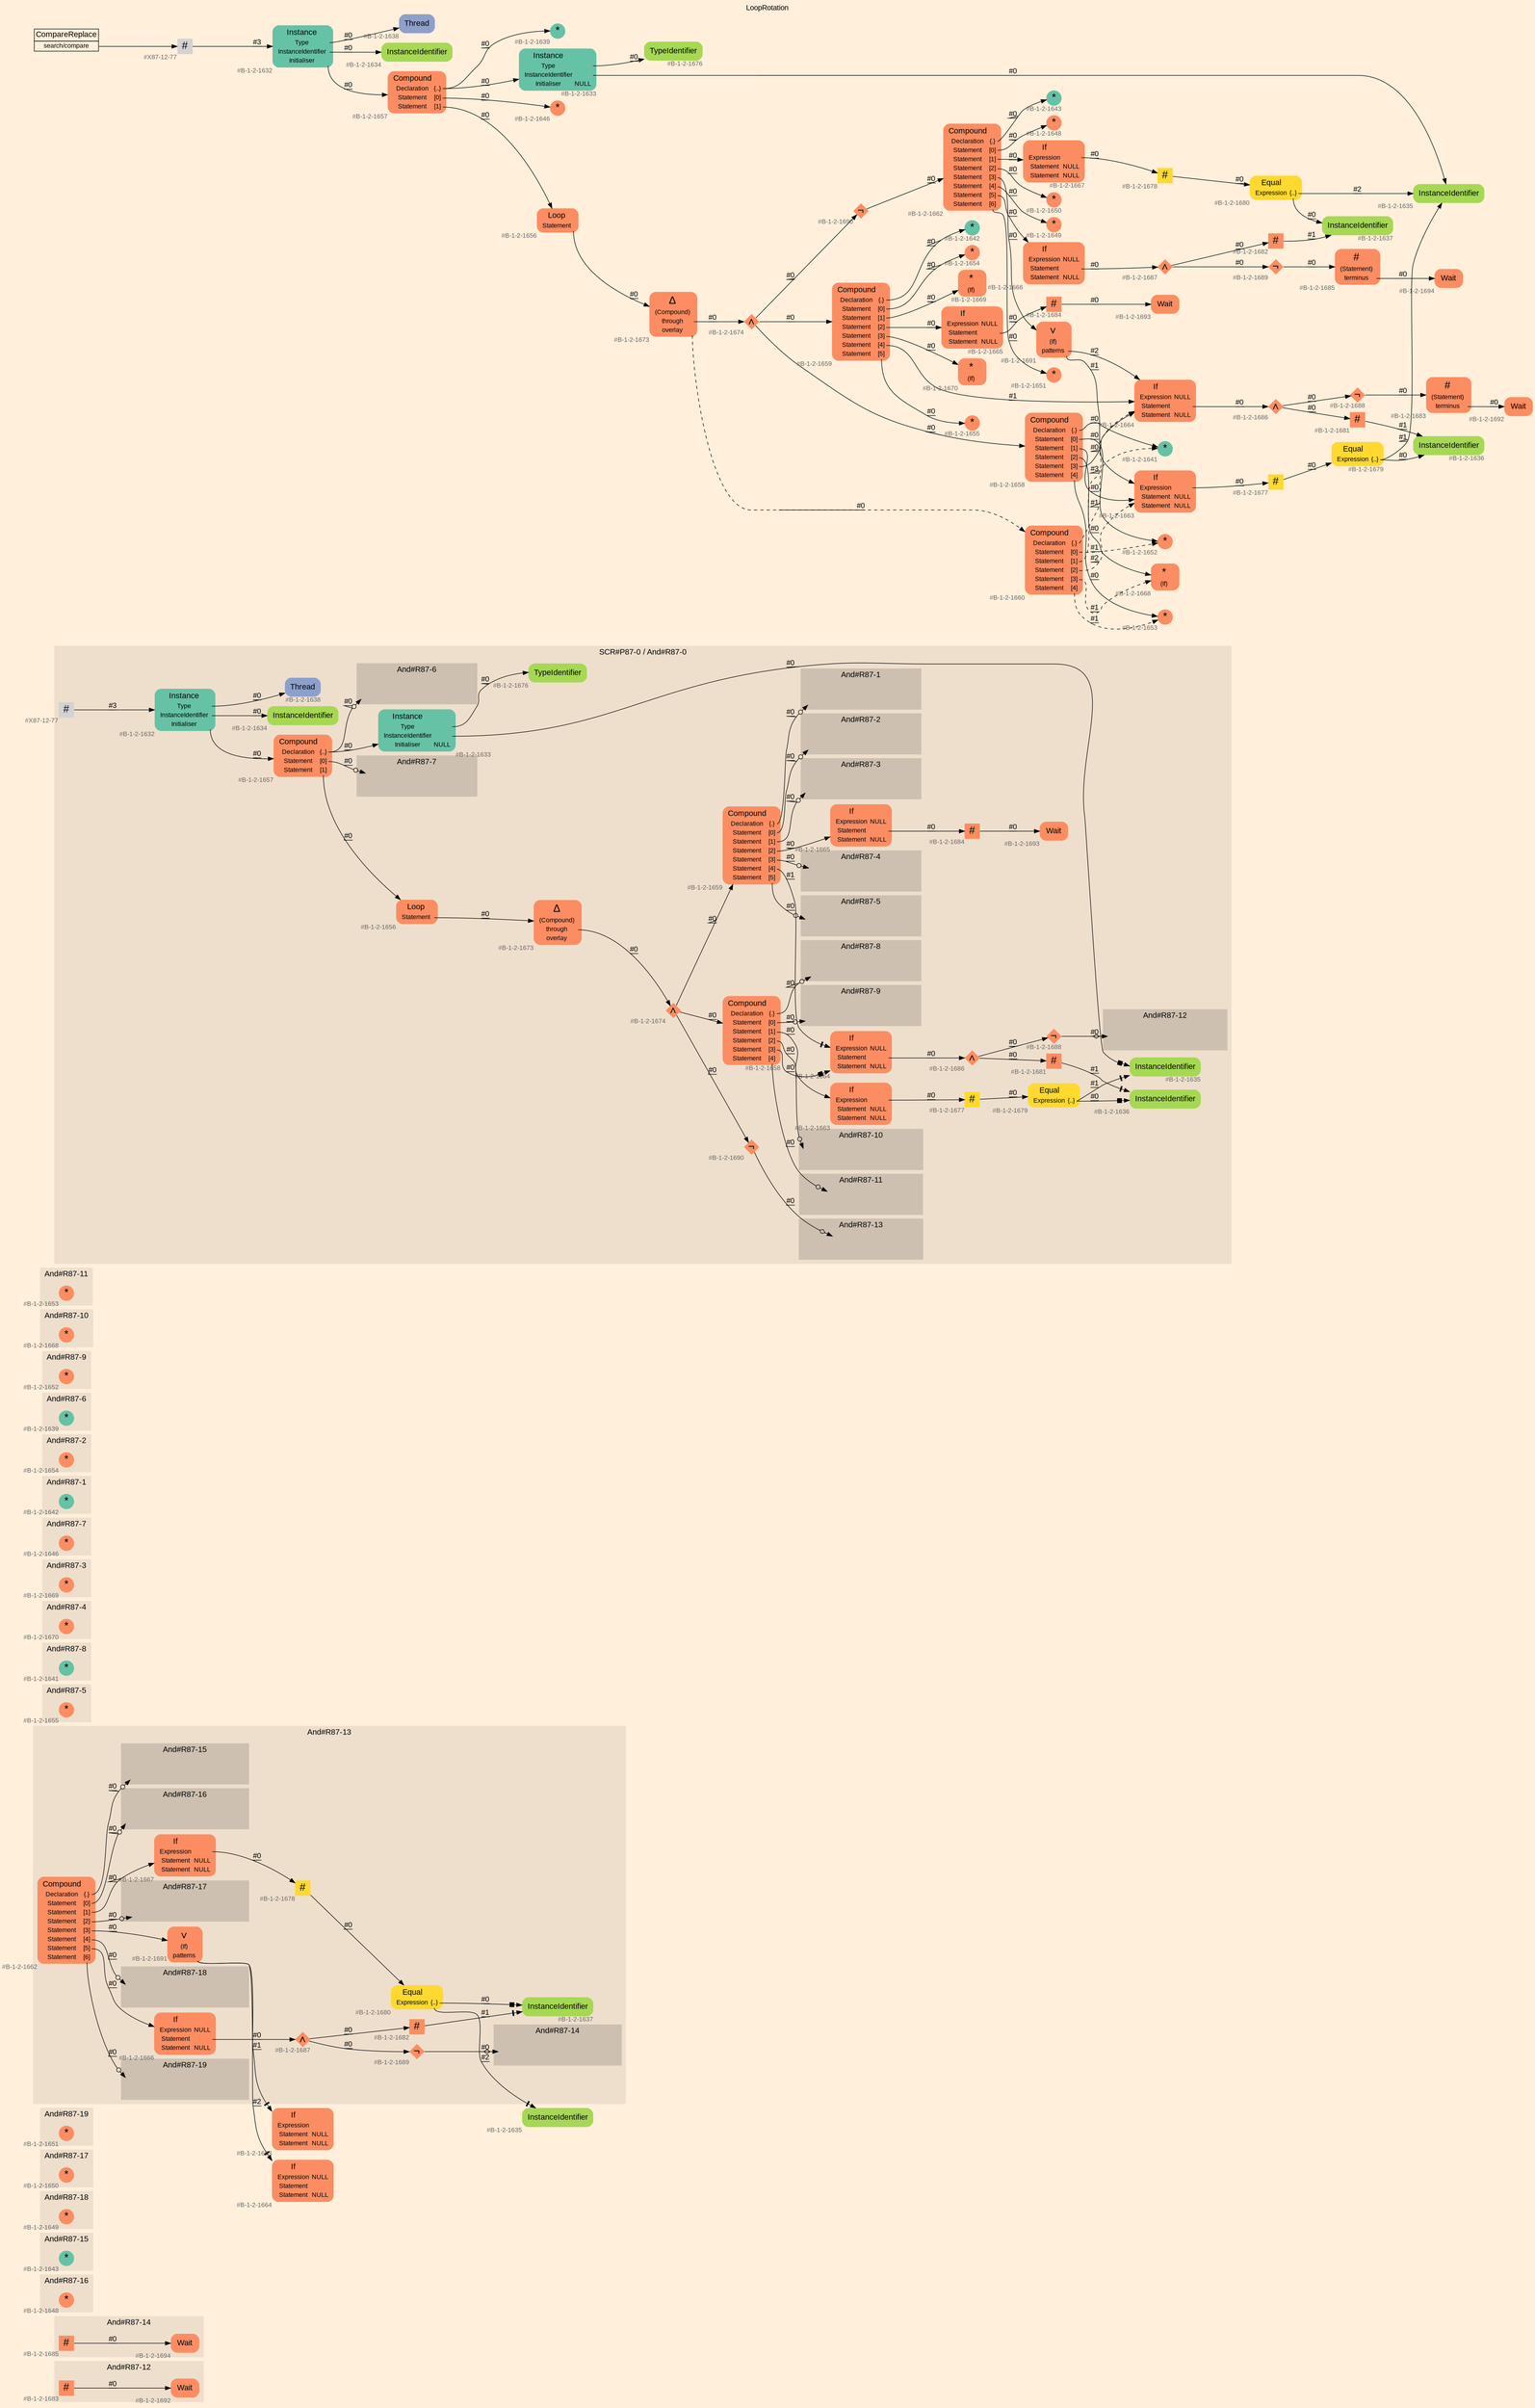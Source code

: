 digraph "LoopRotation" {
label = "LoopRotation"
labelloc = t
graph [
    rankdir = "LR"
    ranksep = 0.3
    bgcolor = antiquewhite1
    color = black
    fontcolor = black
    fontname = "Arial"
];
node [
    fontname = "Arial"
];
edge [
    fontname = "Arial"
];

// -------------------- figure And#R87-12 --------------------
// -------- region And#R87-12 ----------
subgraph "clusterAnd#R87-12" {
    label = "And#R87-12"
    style = "filled"
    color = antiquewhite2
    fontsize = "15"
    // -------- block And#R87-12/#B-1-2-1692 ----------
    "And#R87-12/#B-1-2-1692" [
        fillcolor = "/set28/2"
        xlabel = "#B-1-2-1692"
        fontsize = "12"
        fontcolor = grey40
        shape = "plaintext"
        label = <<TABLE BORDER="0" CELLBORDER="0" CELLSPACING="0">
         <TR><TD><FONT COLOR="black" POINT-SIZE="15">Wait</FONT></TD></TR>
        </TABLE>>
        style = "rounded,filled"
    ];
    
    // -------- block And#R87-12/#B-1-2-1683 ----------
    "And#R87-12/#B-1-2-1683" [
        fillcolor = "/set28/2"
        xlabel = "#B-1-2-1683"
        fontsize = "12"
        fontcolor = grey40
        shape = "square"
        label = <<FONT COLOR="black" POINT-SIZE="20">#</FONT>>
        style = "filled"
        penwidth = 0.0
        fixedsize = true
        width = 0.4
        height = 0.4
    ];
    
}

"And#R87-12/#B-1-2-1683" -> "And#R87-12/#B-1-2-1692" [
    label = "#0"
    decorate = true
    color = black
    fontcolor = black
];


// -------------------- figure And#R87-14 --------------------
// -------- region And#R87-14 ----------
subgraph "clusterAnd#R87-14" {
    label = "And#R87-14"
    style = "filled"
    color = antiquewhite2
    fontsize = "15"
    // -------- block And#R87-14/#B-1-2-1694 ----------
    "And#R87-14/#B-1-2-1694" [
        fillcolor = "/set28/2"
        xlabel = "#B-1-2-1694"
        fontsize = "12"
        fontcolor = grey40
        shape = "plaintext"
        label = <<TABLE BORDER="0" CELLBORDER="0" CELLSPACING="0">
         <TR><TD><FONT COLOR="black" POINT-SIZE="15">Wait</FONT></TD></TR>
        </TABLE>>
        style = "rounded,filled"
    ];
    
    // -------- block And#R87-14/#B-1-2-1685 ----------
    "And#R87-14/#B-1-2-1685" [
        fillcolor = "/set28/2"
        xlabel = "#B-1-2-1685"
        fontsize = "12"
        fontcolor = grey40
        shape = "square"
        label = <<FONT COLOR="black" POINT-SIZE="20">#</FONT>>
        style = "filled"
        penwidth = 0.0
        fixedsize = true
        width = 0.4
        height = 0.4
    ];
    
}

"And#R87-14/#B-1-2-1685" -> "And#R87-14/#B-1-2-1694" [
    label = "#0"
    decorate = true
    color = black
    fontcolor = black
];


// -------------------- figure And#R87-16 --------------------
// -------- region And#R87-16 ----------
subgraph "clusterAnd#R87-16" {
    label = "And#R87-16"
    style = "filled"
    color = antiquewhite2
    fontsize = "15"
    // -------- block And#R87-16/#B-1-2-1648 ----------
    "And#R87-16/#B-1-2-1648" [
        fillcolor = "/set28/2"
        xlabel = "#B-1-2-1648"
        fontsize = "12"
        fontcolor = grey40
        shape = "circle"
        label = <<FONT COLOR="black" POINT-SIZE="20">*</FONT>>
        style = "filled"
        penwidth = 0.0
        fixedsize = true
        width = 0.4
        height = 0.4
    ];
    
}


// -------------------- figure And#R87-15 --------------------
// -------- region And#R87-15 ----------
subgraph "clusterAnd#R87-15" {
    label = "And#R87-15"
    style = "filled"
    color = antiquewhite2
    fontsize = "15"
    // -------- block And#R87-15/#B-1-2-1643 ----------
    "And#R87-15/#B-1-2-1643" [
        fillcolor = "/set28/1"
        xlabel = "#B-1-2-1643"
        fontsize = "12"
        fontcolor = grey40
        shape = "circle"
        label = <<FONT COLOR="black" POINT-SIZE="20">*</FONT>>
        style = "filled"
        penwidth = 0.0
        fixedsize = true
        width = 0.4
        height = 0.4
    ];
    
}


// -------------------- figure And#R87-18 --------------------
// -------- region And#R87-18 ----------
subgraph "clusterAnd#R87-18" {
    label = "And#R87-18"
    style = "filled"
    color = antiquewhite2
    fontsize = "15"
    // -------- block And#R87-18/#B-1-2-1649 ----------
    "And#R87-18/#B-1-2-1649" [
        fillcolor = "/set28/2"
        xlabel = "#B-1-2-1649"
        fontsize = "12"
        fontcolor = grey40
        shape = "circle"
        label = <<FONT COLOR="black" POINT-SIZE="20">*</FONT>>
        style = "filled"
        penwidth = 0.0
        fixedsize = true
        width = 0.4
        height = 0.4
    ];
    
}


// -------------------- figure And#R87-17 --------------------
// -------- region And#R87-17 ----------
subgraph "clusterAnd#R87-17" {
    label = "And#R87-17"
    style = "filled"
    color = antiquewhite2
    fontsize = "15"
    // -------- block And#R87-17/#B-1-2-1650 ----------
    "And#R87-17/#B-1-2-1650" [
        fillcolor = "/set28/2"
        xlabel = "#B-1-2-1650"
        fontsize = "12"
        fontcolor = grey40
        shape = "circle"
        label = <<FONT COLOR="black" POINT-SIZE="20">*</FONT>>
        style = "filled"
        penwidth = 0.0
        fixedsize = true
        width = 0.4
        height = 0.4
    ];
    
}


// -------------------- figure And#R87-19 --------------------
// -------- region And#R87-19 ----------
subgraph "clusterAnd#R87-19" {
    label = "And#R87-19"
    style = "filled"
    color = antiquewhite2
    fontsize = "15"
    // -------- block And#R87-19/#B-1-2-1651 ----------
    "And#R87-19/#B-1-2-1651" [
        fillcolor = "/set28/2"
        xlabel = "#B-1-2-1651"
        fontsize = "12"
        fontcolor = grey40
        shape = "circle"
        label = <<FONT COLOR="black" POINT-SIZE="20">*</FONT>>
        style = "filled"
        penwidth = 0.0
        fixedsize = true
        width = 0.4
        height = 0.4
    ];
    
}


// -------------------- figure And#R87-13 --------------------
// -------- region And#R87-13 ----------
subgraph "clusterAnd#R87-13" {
    label = "And#R87-13"
    style = "filled"
    color = antiquewhite2
    fontsize = "15"
    // -------- block And#R87-13/#B-1-2-1678 ----------
    "And#R87-13/#B-1-2-1678" [
        fillcolor = "/set28/6"
        xlabel = "#B-1-2-1678"
        fontsize = "12"
        fontcolor = grey40
        shape = "square"
        label = <<FONT COLOR="black" POINT-SIZE="20">#</FONT>>
        style = "filled"
        penwidth = 0.0
        fixedsize = true
        width = 0.4
        height = 0.4
    ];
    
    // -------- block And#R87-13/#B-1-2-1687 ----------
    "And#R87-13/#B-1-2-1687" [
        fillcolor = "/set28/2"
        xlabel = "#B-1-2-1687"
        fontsize = "12"
        fontcolor = grey40
        shape = "diamond"
        label = <<FONT COLOR="black" POINT-SIZE="20">∧</FONT>>
        style = "filled"
        penwidth = 0.0
        fixedsize = true
        width = 0.4
        height = 0.4
    ];
    
    // -------- block And#R87-13/#B-1-2-1680 ----------
    "And#R87-13/#B-1-2-1680" [
        fillcolor = "/set28/6"
        xlabel = "#B-1-2-1680"
        fontsize = "12"
        fontcolor = grey40
        shape = "plaintext"
        label = <<TABLE BORDER="0" CELLBORDER="0" CELLSPACING="0">
         <TR><TD><FONT COLOR="black" POINT-SIZE="15">Equal</FONT></TD></TR>
         <TR><TD><FONT COLOR="black" POINT-SIZE="12">Expression</FONT></TD><TD PORT="port0"><FONT COLOR="black" POINT-SIZE="12">{..}</FONT></TD></TR>
        </TABLE>>
        style = "rounded,filled"
    ];
    
    // -------- block And#R87-13/#B-1-2-1666 ----------
    "And#R87-13/#B-1-2-1666" [
        fillcolor = "/set28/2"
        xlabel = "#B-1-2-1666"
        fontsize = "12"
        fontcolor = grey40
        shape = "plaintext"
        label = <<TABLE BORDER="0" CELLBORDER="0" CELLSPACING="0">
         <TR><TD><FONT COLOR="black" POINT-SIZE="15">If</FONT></TD></TR>
         <TR><TD><FONT COLOR="black" POINT-SIZE="12">Expression</FONT></TD><TD PORT="port0"><FONT COLOR="black" POINT-SIZE="12">NULL</FONT></TD></TR>
         <TR><TD><FONT COLOR="black" POINT-SIZE="12">Statement</FONT></TD><TD PORT="port1"></TD></TR>
         <TR><TD><FONT COLOR="black" POINT-SIZE="12">Statement</FONT></TD><TD PORT="port2"><FONT COLOR="black" POINT-SIZE="12">NULL</FONT></TD></TR>
        </TABLE>>
        style = "rounded,filled"
    ];
    
    // -------- block And#R87-13/#B-1-2-1691 ----------
    "And#R87-13/#B-1-2-1691" [
        fillcolor = "/set28/2"
        xlabel = "#B-1-2-1691"
        fontsize = "12"
        fontcolor = grey40
        shape = "plaintext"
        label = <<TABLE BORDER="0" CELLBORDER="0" CELLSPACING="0">
         <TR><TD><FONT COLOR="black" POINT-SIZE="20">∨</FONT></TD></TR>
         <TR><TD><FONT COLOR="black" POINT-SIZE="12">(If)</FONT></TD><TD PORT="port0"></TD></TR>
         <TR><TD><FONT COLOR="black" POINT-SIZE="12">patterns</FONT></TD><TD PORT="port1"></TD></TR>
        </TABLE>>
        style = "rounded,filled"
    ];
    
    // -------- block And#R87-13/#B-1-2-1689 ----------
    "And#R87-13/#B-1-2-1689" [
        fillcolor = "/set28/2"
        xlabel = "#B-1-2-1689"
        fontsize = "12"
        fontcolor = grey40
        shape = "diamond"
        label = <<FONT COLOR="black" POINT-SIZE="20">¬</FONT>>
        style = "filled"
        penwidth = 0.0
        fixedsize = true
        width = 0.4
        height = 0.4
    ];
    
    // -------- block And#R87-13/#B-1-2-1662 ----------
    "And#R87-13/#B-1-2-1662" [
        fillcolor = "/set28/2"
        xlabel = "#B-1-2-1662"
        fontsize = "12"
        fontcolor = grey40
        shape = "plaintext"
        label = <<TABLE BORDER="0" CELLBORDER="0" CELLSPACING="0">
         <TR><TD><FONT COLOR="black" POINT-SIZE="15">Compound</FONT></TD></TR>
         <TR><TD><FONT COLOR="black" POINT-SIZE="12">Declaration</FONT></TD><TD PORT="port0"><FONT COLOR="black" POINT-SIZE="12">{.}</FONT></TD></TR>
         <TR><TD><FONT COLOR="black" POINT-SIZE="12">Statement</FONT></TD><TD PORT="port1"><FONT COLOR="black" POINT-SIZE="12">[0]</FONT></TD></TR>
         <TR><TD><FONT COLOR="black" POINT-SIZE="12">Statement</FONT></TD><TD PORT="port2"><FONT COLOR="black" POINT-SIZE="12">[1]</FONT></TD></TR>
         <TR><TD><FONT COLOR="black" POINT-SIZE="12">Statement</FONT></TD><TD PORT="port3"><FONT COLOR="black" POINT-SIZE="12">[2]</FONT></TD></TR>
         <TR><TD><FONT COLOR="black" POINT-SIZE="12">Statement</FONT></TD><TD PORT="port4"><FONT COLOR="black" POINT-SIZE="12">[3]</FONT></TD></TR>
         <TR><TD><FONT COLOR="black" POINT-SIZE="12">Statement</FONT></TD><TD PORT="port5"><FONT COLOR="black" POINT-SIZE="12">[4]</FONT></TD></TR>
         <TR><TD><FONT COLOR="black" POINT-SIZE="12">Statement</FONT></TD><TD PORT="port6"><FONT COLOR="black" POINT-SIZE="12">[5]</FONT></TD></TR>
         <TR><TD><FONT COLOR="black" POINT-SIZE="12">Statement</FONT></TD><TD PORT="port7"><FONT COLOR="black" POINT-SIZE="12">[6]</FONT></TD></TR>
        </TABLE>>
        style = "rounded,filled"
    ];
    
    // -------- block And#R87-13/#B-1-2-1637 ----------
    "And#R87-13/#B-1-2-1637" [
        fillcolor = "/set28/5"
        xlabel = "#B-1-2-1637"
        fontsize = "12"
        fontcolor = grey40
        shape = "plaintext"
        label = <<TABLE BORDER="0" CELLBORDER="0" CELLSPACING="0">
         <TR><TD><FONT COLOR="black" POINT-SIZE="15">InstanceIdentifier</FONT></TD></TR>
        </TABLE>>
        style = "rounded,filled"
    ];
    
    // -------- block And#R87-13/#B-1-2-1682 ----------
    "And#R87-13/#B-1-2-1682" [
        fillcolor = "/set28/2"
        xlabel = "#B-1-2-1682"
        fontsize = "12"
        fontcolor = grey40
        shape = "square"
        label = <<FONT COLOR="black" POINT-SIZE="20">#</FONT>>
        style = "filled"
        penwidth = 0.0
        fixedsize = true
        width = 0.4
        height = 0.4
    ];
    
    // -------- block And#R87-13/#B-1-2-1667 ----------
    "And#R87-13/#B-1-2-1667" [
        fillcolor = "/set28/2"
        xlabel = "#B-1-2-1667"
        fontsize = "12"
        fontcolor = grey40
        shape = "plaintext"
        label = <<TABLE BORDER="0" CELLBORDER="0" CELLSPACING="0">
         <TR><TD><FONT COLOR="black" POINT-SIZE="15">If</FONT></TD></TR>
         <TR><TD><FONT COLOR="black" POINT-SIZE="12">Expression</FONT></TD><TD PORT="port0"></TD></TR>
         <TR><TD><FONT COLOR="black" POINT-SIZE="12">Statement</FONT></TD><TD PORT="port1"><FONT COLOR="black" POINT-SIZE="12">NULL</FONT></TD></TR>
         <TR><TD><FONT COLOR="black" POINT-SIZE="12">Statement</FONT></TD><TD PORT="port2"><FONT COLOR="black" POINT-SIZE="12">NULL</FONT></TD></TR>
        </TABLE>>
        style = "rounded,filled"
    ];
    
    // -------- region And#R87-13/And#R87-14 ----------
    subgraph "clusterAnd#R87-13/And#R87-14" {
        label = "And#R87-14"
        style = "filled"
        color = antiquewhite3
        fontsize = "15"
        // -------- block And#R87-13/And#R87-14/#B-1-2-1685 ----------
        "And#R87-13/And#R87-14/#B-1-2-1685" [
            fillcolor = "/set28/2"
            xlabel = "#B-1-2-1685"
            fontsize = "12"
            fontcolor = grey40
            shape = "none"
            style = "invisible"
        ];
        
    }
    
    // -------- region And#R87-13/And#R87-15 ----------
    subgraph "clusterAnd#R87-13/And#R87-15" {
        label = "And#R87-15"
        style = "filled"
        color = antiquewhite3
        fontsize = "15"
        // -------- block And#R87-13/And#R87-15/#B-1-2-1643 ----------
        "And#R87-13/And#R87-15/#B-1-2-1643" [
            fillcolor = "/set28/1"
            xlabel = "#B-1-2-1643"
            fontsize = "12"
            fontcolor = grey40
            shape = "none"
            style = "invisible"
        ];
        
    }
    
    // -------- region And#R87-13/And#R87-16 ----------
    subgraph "clusterAnd#R87-13/And#R87-16" {
        label = "And#R87-16"
        style = "filled"
        color = antiquewhite3
        fontsize = "15"
        // -------- block And#R87-13/And#R87-16/#B-1-2-1648 ----------
        "And#R87-13/And#R87-16/#B-1-2-1648" [
            fillcolor = "/set28/2"
            xlabel = "#B-1-2-1648"
            fontsize = "12"
            fontcolor = grey40
            shape = "none"
            style = "invisible"
        ];
        
    }
    
    // -------- region And#R87-13/And#R87-17 ----------
    subgraph "clusterAnd#R87-13/And#R87-17" {
        label = "And#R87-17"
        style = "filled"
        color = antiquewhite3
        fontsize = "15"
        // -------- block And#R87-13/And#R87-17/#B-1-2-1650 ----------
        "And#R87-13/And#R87-17/#B-1-2-1650" [
            fillcolor = "/set28/2"
            xlabel = "#B-1-2-1650"
            fontsize = "12"
            fontcolor = grey40
            shape = "none"
            style = "invisible"
        ];
        
    }
    
    // -------- region And#R87-13/And#R87-18 ----------
    subgraph "clusterAnd#R87-13/And#R87-18" {
        label = "And#R87-18"
        style = "filled"
        color = antiquewhite3
        fontsize = "15"
        // -------- block And#R87-13/And#R87-18/#B-1-2-1649 ----------
        "And#R87-13/And#R87-18/#B-1-2-1649" [
            fillcolor = "/set28/2"
            xlabel = "#B-1-2-1649"
            fontsize = "12"
            fontcolor = grey40
            shape = "none"
            style = "invisible"
        ];
        
    }
    
    // -------- region And#R87-13/And#R87-19 ----------
    subgraph "clusterAnd#R87-13/And#R87-19" {
        label = "And#R87-19"
        style = "filled"
        color = antiquewhite3
        fontsize = "15"
        // -------- block And#R87-13/And#R87-19/#B-1-2-1651 ----------
        "And#R87-13/And#R87-19/#B-1-2-1651" [
            fillcolor = "/set28/2"
            xlabel = "#B-1-2-1651"
            fontsize = "12"
            fontcolor = grey40
            shape = "none"
            style = "invisible"
        ];
        
    }
    
}

// -------- block And#R87-13/#B-1-2-1663 ----------
"And#R87-13/#B-1-2-1663" [
    fillcolor = "/set28/2"
    xlabel = "#B-1-2-1663"
    fontsize = "12"
    fontcolor = grey40
    shape = "plaintext"
    label = <<TABLE BORDER="0" CELLBORDER="0" CELLSPACING="0">
     <TR><TD><FONT COLOR="black" POINT-SIZE="15">If</FONT></TD></TR>
     <TR><TD><FONT COLOR="black" POINT-SIZE="12">Expression</FONT></TD><TD PORT="port0"></TD></TR>
     <TR><TD><FONT COLOR="black" POINT-SIZE="12">Statement</FONT></TD><TD PORT="port1"><FONT COLOR="black" POINT-SIZE="12">NULL</FONT></TD></TR>
     <TR><TD><FONT COLOR="black" POINT-SIZE="12">Statement</FONT></TD><TD PORT="port2"><FONT COLOR="black" POINT-SIZE="12">NULL</FONT></TD></TR>
    </TABLE>>
    style = "rounded,filled"
];

// -------- block And#R87-13/#B-1-2-1664 ----------
"And#R87-13/#B-1-2-1664" [
    fillcolor = "/set28/2"
    xlabel = "#B-1-2-1664"
    fontsize = "12"
    fontcolor = grey40
    shape = "plaintext"
    label = <<TABLE BORDER="0" CELLBORDER="0" CELLSPACING="0">
     <TR><TD><FONT COLOR="black" POINT-SIZE="15">If</FONT></TD></TR>
     <TR><TD><FONT COLOR="black" POINT-SIZE="12">Expression</FONT></TD><TD PORT="port0"><FONT COLOR="black" POINT-SIZE="12">NULL</FONT></TD></TR>
     <TR><TD><FONT COLOR="black" POINT-SIZE="12">Statement</FONT></TD><TD PORT="port1"></TD></TR>
     <TR><TD><FONT COLOR="black" POINT-SIZE="12">Statement</FONT></TD><TD PORT="port2"><FONT COLOR="black" POINT-SIZE="12">NULL</FONT></TD></TR>
    </TABLE>>
    style = "rounded,filled"
];

// -------- block And#R87-13/#B-1-2-1635 ----------
"And#R87-13/#B-1-2-1635" [
    fillcolor = "/set28/5"
    xlabel = "#B-1-2-1635"
    fontsize = "12"
    fontcolor = grey40
    shape = "plaintext"
    label = <<TABLE BORDER="0" CELLBORDER="0" CELLSPACING="0">
     <TR><TD><FONT COLOR="black" POINT-SIZE="15">InstanceIdentifier</FONT></TD></TR>
    </TABLE>>
    style = "rounded,filled"
];

"And#R87-13/#B-1-2-1678" -> "And#R87-13/#B-1-2-1680" [
    label = "#0"
    decorate = true
    color = black
    fontcolor = black
];

"And#R87-13/#B-1-2-1687" -> "And#R87-13/#B-1-2-1682" [
    label = "#0"
    decorate = true
    color = black
    fontcolor = black
];

"And#R87-13/#B-1-2-1687" -> "And#R87-13/#B-1-2-1689" [
    label = "#0"
    decorate = true
    color = black
    fontcolor = black
];

"And#R87-13/#B-1-2-1680":port0 -> "And#R87-13/#B-1-2-1635" [
    arrowhead="normalnonetee"
    label = "#2"
    decorate = true
    color = black
    fontcolor = black
];

"And#R87-13/#B-1-2-1680":port0 -> "And#R87-13/#B-1-2-1637" [
    arrowhead="normalnonebox"
    label = "#0"
    decorate = true
    color = black
    fontcolor = black
];

"And#R87-13/#B-1-2-1666":port1 -> "And#R87-13/#B-1-2-1687" [
    label = "#0"
    decorate = true
    color = black
    fontcolor = black
];

"And#R87-13/#B-1-2-1691":port1 -> "And#R87-13/#B-1-2-1663" [
    arrowhead="normalnonetee"
    label = "#1"
    decorate = true
    color = black
    fontcolor = black
];

"And#R87-13/#B-1-2-1691":port1 -> "And#R87-13/#B-1-2-1664" [
    arrowhead="normalnonetee"
    label = "#2"
    decorate = true
    color = black
    fontcolor = black
];

"And#R87-13/#B-1-2-1689" -> "And#R87-13/And#R87-14/#B-1-2-1685" [
    arrowhead="normalnoneodiamond"
    label = "#0"
    decorate = true
    color = black
    fontcolor = black
];

"And#R87-13/#B-1-2-1662":port0 -> "And#R87-13/And#R87-15/#B-1-2-1643" [
    arrowhead="normalnoneodot"
    label = "#0"
    decorate = true
    color = black
    fontcolor = black
];

"And#R87-13/#B-1-2-1662":port1 -> "And#R87-13/And#R87-16/#B-1-2-1648" [
    arrowhead="normalnoneodot"
    label = "#0"
    decorate = true
    color = black
    fontcolor = black
];

"And#R87-13/#B-1-2-1662":port2 -> "And#R87-13/#B-1-2-1667" [
    label = "#0"
    decorate = true
    color = black
    fontcolor = black
];

"And#R87-13/#B-1-2-1662":port3 -> "And#R87-13/And#R87-17/#B-1-2-1650" [
    arrowhead="normalnoneodot"
    label = "#0"
    decorate = true
    color = black
    fontcolor = black
];

"And#R87-13/#B-1-2-1662":port4 -> "And#R87-13/#B-1-2-1691" [
    label = "#0"
    decorate = true
    color = black
    fontcolor = black
];

"And#R87-13/#B-1-2-1662":port5 -> "And#R87-13/And#R87-18/#B-1-2-1649" [
    arrowhead="normalnoneodot"
    label = "#0"
    decorate = true
    color = black
    fontcolor = black
];

"And#R87-13/#B-1-2-1662":port6 -> "And#R87-13/#B-1-2-1666" [
    label = "#0"
    decorate = true
    color = black
    fontcolor = black
];

"And#R87-13/#B-1-2-1662":port7 -> "And#R87-13/And#R87-19/#B-1-2-1651" [
    arrowhead="normalnoneodot"
    label = "#0"
    decorate = true
    color = black
    fontcolor = black
];

"And#R87-13/#B-1-2-1682" -> "And#R87-13/#B-1-2-1637" [
    arrowhead="normalnonetee"
    label = "#1"
    decorate = true
    color = black
    fontcolor = black
];

"And#R87-13/#B-1-2-1667":port0 -> "And#R87-13/#B-1-2-1678" [
    label = "#0"
    decorate = true
    color = black
    fontcolor = black
];


// -------------------- figure And#R87-5 --------------------
// -------- region And#R87-5 ----------
subgraph "clusterAnd#R87-5" {
    label = "And#R87-5"
    style = "filled"
    color = antiquewhite2
    fontsize = "15"
    // -------- block And#R87-5/#B-1-2-1655 ----------
    "And#R87-5/#B-1-2-1655" [
        fillcolor = "/set28/2"
        xlabel = "#B-1-2-1655"
        fontsize = "12"
        fontcolor = grey40
        shape = "circle"
        label = <<FONT COLOR="black" POINT-SIZE="20">*</FONT>>
        style = "filled"
        penwidth = 0.0
        fixedsize = true
        width = 0.4
        height = 0.4
    ];
    
}


// -------------------- figure And#R87-8 --------------------
// -------- region And#R87-8 ----------
subgraph "clusterAnd#R87-8" {
    label = "And#R87-8"
    style = "filled"
    color = antiquewhite2
    fontsize = "15"
    // -------- block And#R87-8/#B-1-2-1641 ----------
    "And#R87-8/#B-1-2-1641" [
        fillcolor = "/set28/1"
        xlabel = "#B-1-2-1641"
        fontsize = "12"
        fontcolor = grey40
        shape = "circle"
        label = <<FONT COLOR="black" POINT-SIZE="20">*</FONT>>
        style = "filled"
        penwidth = 0.0
        fixedsize = true
        width = 0.4
        height = 0.4
    ];
    
}


// -------------------- figure And#R87-4 --------------------
// -------- region And#R87-4 ----------
subgraph "clusterAnd#R87-4" {
    label = "And#R87-4"
    style = "filled"
    color = antiquewhite2
    fontsize = "15"
    // -------- block And#R87-4/#B-1-2-1670 ----------
    "And#R87-4/#B-1-2-1670" [
        fillcolor = "/set28/2"
        xlabel = "#B-1-2-1670"
        fontsize = "12"
        fontcolor = grey40
        shape = "circle"
        label = <<FONT COLOR="black" POINT-SIZE="20">*</FONT>>
        style = "filled"
        penwidth = 0.0
        fixedsize = true
        width = 0.4
        height = 0.4
    ];
    
}


// -------------------- figure And#R87-3 --------------------
// -------- region And#R87-3 ----------
subgraph "clusterAnd#R87-3" {
    label = "And#R87-3"
    style = "filled"
    color = antiquewhite2
    fontsize = "15"
    // -------- block And#R87-3/#B-1-2-1669 ----------
    "And#R87-3/#B-1-2-1669" [
        fillcolor = "/set28/2"
        xlabel = "#B-1-2-1669"
        fontsize = "12"
        fontcolor = grey40
        shape = "circle"
        label = <<FONT COLOR="black" POINT-SIZE="20">*</FONT>>
        style = "filled"
        penwidth = 0.0
        fixedsize = true
        width = 0.4
        height = 0.4
    ];
    
}


// -------------------- figure And#R87-7 --------------------
// -------- region And#R87-7 ----------
subgraph "clusterAnd#R87-7" {
    label = "And#R87-7"
    style = "filled"
    color = antiquewhite2
    fontsize = "15"
    // -------- block And#R87-7/#B-1-2-1646 ----------
    "And#R87-7/#B-1-2-1646" [
        fillcolor = "/set28/2"
        xlabel = "#B-1-2-1646"
        fontsize = "12"
        fontcolor = grey40
        shape = "circle"
        label = <<FONT COLOR="black" POINT-SIZE="20">*</FONT>>
        style = "filled"
        penwidth = 0.0
        fixedsize = true
        width = 0.4
        height = 0.4
    ];
    
}


// -------------------- figure And#R87-1 --------------------
// -------- region And#R87-1 ----------
subgraph "clusterAnd#R87-1" {
    label = "And#R87-1"
    style = "filled"
    color = antiquewhite2
    fontsize = "15"
    // -------- block And#R87-1/#B-1-2-1642 ----------
    "And#R87-1/#B-1-2-1642" [
        fillcolor = "/set28/1"
        xlabel = "#B-1-2-1642"
        fontsize = "12"
        fontcolor = grey40
        shape = "circle"
        label = <<FONT COLOR="black" POINT-SIZE="20">*</FONT>>
        style = "filled"
        penwidth = 0.0
        fixedsize = true
        width = 0.4
        height = 0.4
    ];
    
}


// -------------------- figure And#R87-2 --------------------
// -------- region And#R87-2 ----------
subgraph "clusterAnd#R87-2" {
    label = "And#R87-2"
    style = "filled"
    color = antiquewhite2
    fontsize = "15"
    // -------- block And#R87-2/#B-1-2-1654 ----------
    "And#R87-2/#B-1-2-1654" [
        fillcolor = "/set28/2"
        xlabel = "#B-1-2-1654"
        fontsize = "12"
        fontcolor = grey40
        shape = "circle"
        label = <<FONT COLOR="black" POINT-SIZE="20">*</FONT>>
        style = "filled"
        penwidth = 0.0
        fixedsize = true
        width = 0.4
        height = 0.4
    ];
    
}


// -------------------- figure And#R87-6 --------------------
// -------- region And#R87-6 ----------
subgraph "clusterAnd#R87-6" {
    label = "And#R87-6"
    style = "filled"
    color = antiquewhite2
    fontsize = "15"
    // -------- block And#R87-6/#B-1-2-1639 ----------
    "And#R87-6/#B-1-2-1639" [
        fillcolor = "/set28/1"
        xlabel = "#B-1-2-1639"
        fontsize = "12"
        fontcolor = grey40
        shape = "circle"
        label = <<FONT COLOR="black" POINT-SIZE="20">*</FONT>>
        style = "filled"
        penwidth = 0.0
        fixedsize = true
        width = 0.4
        height = 0.4
    ];
    
}


// -------------------- figure And#R87-9 --------------------
// -------- region And#R87-9 ----------
subgraph "clusterAnd#R87-9" {
    label = "And#R87-9"
    style = "filled"
    color = antiquewhite2
    fontsize = "15"
    // -------- block And#R87-9/#B-1-2-1652 ----------
    "And#R87-9/#B-1-2-1652" [
        fillcolor = "/set28/2"
        xlabel = "#B-1-2-1652"
        fontsize = "12"
        fontcolor = grey40
        shape = "circle"
        label = <<FONT COLOR="black" POINT-SIZE="20">*</FONT>>
        style = "filled"
        penwidth = 0.0
        fixedsize = true
        width = 0.4
        height = 0.4
    ];
    
}


// -------------------- figure And#R87-10 --------------------
// -------- region And#R87-10 ----------
subgraph "clusterAnd#R87-10" {
    label = "And#R87-10"
    style = "filled"
    color = antiquewhite2
    fontsize = "15"
    // -------- block And#R87-10/#B-1-2-1668 ----------
    "And#R87-10/#B-1-2-1668" [
        fillcolor = "/set28/2"
        xlabel = "#B-1-2-1668"
        fontsize = "12"
        fontcolor = grey40
        shape = "circle"
        label = <<FONT COLOR="black" POINT-SIZE="20">*</FONT>>
        style = "filled"
        penwidth = 0.0
        fixedsize = true
        width = 0.4
        height = 0.4
    ];
    
}


// -------------------- figure And#R87-11 --------------------
// -------- region And#R87-11 ----------
subgraph "clusterAnd#R87-11" {
    label = "And#R87-11"
    style = "filled"
    color = antiquewhite2
    fontsize = "15"
    // -------- block And#R87-11/#B-1-2-1653 ----------
    "And#R87-11/#B-1-2-1653" [
        fillcolor = "/set28/2"
        xlabel = "#B-1-2-1653"
        fontsize = "12"
        fontcolor = grey40
        shape = "circle"
        label = <<FONT COLOR="black" POINT-SIZE="20">*</FONT>>
        style = "filled"
        penwidth = 0.0
        fixedsize = true
        width = 0.4
        height = 0.4
    ];
    
}


// -------------------- figure And#R87-0 --------------------
// -------- region And#R87-0 ----------
subgraph "clusterAnd#R87-0" {
    label = "SCR#P87-0 / And#R87-0"
    style = "filled"
    color = antiquewhite2
    fontsize = "15"
    // -------- block And#R87-0/#B-1-2-1688 ----------
    "And#R87-0/#B-1-2-1688" [
        fillcolor = "/set28/2"
        xlabel = "#B-1-2-1688"
        fontsize = "12"
        fontcolor = grey40
        shape = "diamond"
        label = <<FONT COLOR="black" POINT-SIZE="20">¬</FONT>>
        style = "filled"
        penwidth = 0.0
        fixedsize = true
        width = 0.4
        height = 0.4
    ];
    
    // -------- block And#R87-0/#B-1-2-1656 ----------
    "And#R87-0/#B-1-2-1656" [
        fillcolor = "/set28/2"
        xlabel = "#B-1-2-1656"
        fontsize = "12"
        fontcolor = grey40
        shape = "plaintext"
        label = <<TABLE BORDER="0" CELLBORDER="0" CELLSPACING="0">
         <TR><TD><FONT COLOR="black" POINT-SIZE="15">Loop</FONT></TD></TR>
         <TR><TD><FONT COLOR="black" POINT-SIZE="12">Statement</FONT></TD><TD PORT="port0"></TD></TR>
        </TABLE>>
        style = "rounded,filled"
    ];
    
    // -------- block And#R87-0/#B-1-2-1633 ----------
    "And#R87-0/#B-1-2-1633" [
        fillcolor = "/set28/1"
        xlabel = "#B-1-2-1633"
        fontsize = "12"
        fontcolor = grey40
        shape = "plaintext"
        label = <<TABLE BORDER="0" CELLBORDER="0" CELLSPACING="0">
         <TR><TD><FONT COLOR="black" POINT-SIZE="15">Instance</FONT></TD></TR>
         <TR><TD><FONT COLOR="black" POINT-SIZE="12">Type</FONT></TD><TD PORT="port0"></TD></TR>
         <TR><TD><FONT COLOR="black" POINT-SIZE="12">InstanceIdentifier</FONT></TD><TD PORT="port1"></TD></TR>
         <TR><TD><FONT COLOR="black" POINT-SIZE="12">Initialiser</FONT></TD><TD PORT="port2"><FONT COLOR="black" POINT-SIZE="12">NULL</FONT></TD></TR>
        </TABLE>>
        style = "rounded,filled"
    ];
    
    // -------- block And#R87-0/#B-1-2-1674 ----------
    "And#R87-0/#B-1-2-1674" [
        fillcolor = "/set28/2"
        xlabel = "#B-1-2-1674"
        fontsize = "12"
        fontcolor = grey40
        shape = "diamond"
        label = <<FONT COLOR="black" POINT-SIZE="20">∧</FONT>>
        style = "filled"
        penwidth = 0.0
        fixedsize = true
        width = 0.4
        height = 0.4
    ];
    
    // -------- block And#R87-0/#B-1-2-1676 ----------
    "And#R87-0/#B-1-2-1676" [
        fillcolor = "/set28/5"
        xlabel = "#B-1-2-1676"
        fontsize = "12"
        fontcolor = grey40
        shape = "plaintext"
        label = <<TABLE BORDER="0" CELLBORDER="0" CELLSPACING="0">
         <TR><TD><FONT COLOR="black" POINT-SIZE="15">TypeIdentifier</FONT></TD></TR>
        </TABLE>>
        style = "rounded,filled"
    ];
    
    // -------- block And#R87-0/#B-1-2-1686 ----------
    "And#R87-0/#B-1-2-1686" [
        fillcolor = "/set28/2"
        xlabel = "#B-1-2-1686"
        fontsize = "12"
        fontcolor = grey40
        shape = "diamond"
        label = <<FONT COLOR="black" POINT-SIZE="20">∧</FONT>>
        style = "filled"
        penwidth = 0.0
        fixedsize = true
        width = 0.4
        height = 0.4
    ];
    
    // -------- block And#R87-0/#X87-12-77 ----------
    "And#R87-0/#X87-12-77" [
        xlabel = "#X87-12-77"
        fontsize = "12"
        fontcolor = grey40
        shape = "square"
        label = <<FONT COLOR="black" POINT-SIZE="20">#</FONT>>
        style = "filled"
        penwidth = 0.0
        fixedsize = true
        width = 0.4
        height = 0.4
    ];
    
    // -------- block And#R87-0/#B-1-2-1684 ----------
    "And#R87-0/#B-1-2-1684" [
        fillcolor = "/set28/2"
        xlabel = "#B-1-2-1684"
        fontsize = "12"
        fontcolor = grey40
        shape = "square"
        label = <<FONT COLOR="black" POINT-SIZE="20">#</FONT>>
        style = "filled"
        penwidth = 0.0
        fixedsize = true
        width = 0.4
        height = 0.4
    ];
    
    // -------- block And#R87-0/#B-1-2-1664 ----------
    "And#R87-0/#B-1-2-1664" [
        fillcolor = "/set28/2"
        xlabel = "#B-1-2-1664"
        fontsize = "12"
        fontcolor = grey40
        shape = "plaintext"
        label = <<TABLE BORDER="0" CELLBORDER="0" CELLSPACING="0">
         <TR><TD><FONT COLOR="black" POINT-SIZE="15">If</FONT></TD></TR>
         <TR><TD><FONT COLOR="black" POINT-SIZE="12">Expression</FONT></TD><TD PORT="port0"><FONT COLOR="black" POINT-SIZE="12">NULL</FONT></TD></TR>
         <TR><TD><FONT COLOR="black" POINT-SIZE="12">Statement</FONT></TD><TD PORT="port1"></TD></TR>
         <TR><TD><FONT COLOR="black" POINT-SIZE="12">Statement</FONT></TD><TD PORT="port2"><FONT COLOR="black" POINT-SIZE="12">NULL</FONT></TD></TR>
        </TABLE>>
        style = "rounded,filled"
    ];
    
    // -------- block And#R87-0/#B-1-2-1632 ----------
    "And#R87-0/#B-1-2-1632" [
        fillcolor = "/set28/1"
        xlabel = "#B-1-2-1632"
        fontsize = "12"
        fontcolor = grey40
        shape = "plaintext"
        label = <<TABLE BORDER="0" CELLBORDER="0" CELLSPACING="0">
         <TR><TD><FONT COLOR="black" POINT-SIZE="15">Instance</FONT></TD></TR>
         <TR><TD><FONT COLOR="black" POINT-SIZE="12">Type</FONT></TD><TD PORT="port0"></TD></TR>
         <TR><TD><FONT COLOR="black" POINT-SIZE="12">InstanceIdentifier</FONT></TD><TD PORT="port1"></TD></TR>
         <TR><TD><FONT COLOR="black" POINT-SIZE="12">Initialiser</FONT></TD><TD PORT="port2"></TD></TR>
        </TABLE>>
        style = "rounded,filled"
    ];
    
    // -------- block And#R87-0/#B-1-2-1636 ----------
    "And#R87-0/#B-1-2-1636" [
        fillcolor = "/set28/5"
        xlabel = "#B-1-2-1636"
        fontsize = "12"
        fontcolor = grey40
        shape = "plaintext"
        label = <<TABLE BORDER="0" CELLBORDER="0" CELLSPACING="0">
         <TR><TD><FONT COLOR="black" POINT-SIZE="15">InstanceIdentifier</FONT></TD></TR>
        </TABLE>>
        style = "rounded,filled"
    ];
    
    // -------- block And#R87-0/#B-1-2-1677 ----------
    "And#R87-0/#B-1-2-1677" [
        fillcolor = "/set28/6"
        xlabel = "#B-1-2-1677"
        fontsize = "12"
        fontcolor = grey40
        shape = "square"
        label = <<FONT COLOR="black" POINT-SIZE="20">#</FONT>>
        style = "filled"
        penwidth = 0.0
        fixedsize = true
        width = 0.4
        height = 0.4
    ];
    
    // -------- block And#R87-0/#B-1-2-1659 ----------
    "And#R87-0/#B-1-2-1659" [
        fillcolor = "/set28/2"
        xlabel = "#B-1-2-1659"
        fontsize = "12"
        fontcolor = grey40
        shape = "plaintext"
        label = <<TABLE BORDER="0" CELLBORDER="0" CELLSPACING="0">
         <TR><TD><FONT COLOR="black" POINT-SIZE="15">Compound</FONT></TD></TR>
         <TR><TD><FONT COLOR="black" POINT-SIZE="12">Declaration</FONT></TD><TD PORT="port0"><FONT COLOR="black" POINT-SIZE="12">{.}</FONT></TD></TR>
         <TR><TD><FONT COLOR="black" POINT-SIZE="12">Statement</FONT></TD><TD PORT="port1"><FONT COLOR="black" POINT-SIZE="12">[0]</FONT></TD></TR>
         <TR><TD><FONT COLOR="black" POINT-SIZE="12">Statement</FONT></TD><TD PORT="port2"><FONT COLOR="black" POINT-SIZE="12">[1]</FONT></TD></TR>
         <TR><TD><FONT COLOR="black" POINT-SIZE="12">Statement</FONT></TD><TD PORT="port3"><FONT COLOR="black" POINT-SIZE="12">[2]</FONT></TD></TR>
         <TR><TD><FONT COLOR="black" POINT-SIZE="12">Statement</FONT></TD><TD PORT="port4"><FONT COLOR="black" POINT-SIZE="12">[3]</FONT></TD></TR>
         <TR><TD><FONT COLOR="black" POINT-SIZE="12">Statement</FONT></TD><TD PORT="port5"><FONT COLOR="black" POINT-SIZE="12">[4]</FONT></TD></TR>
         <TR><TD><FONT COLOR="black" POINT-SIZE="12">Statement</FONT></TD><TD PORT="port6"><FONT COLOR="black" POINT-SIZE="12">[5]</FONT></TD></TR>
        </TABLE>>
        style = "rounded,filled"
    ];
    
    // -------- block And#R87-0/#B-1-2-1635 ----------
    "And#R87-0/#B-1-2-1635" [
        fillcolor = "/set28/5"
        xlabel = "#B-1-2-1635"
        fontsize = "12"
        fontcolor = grey40
        shape = "plaintext"
        label = <<TABLE BORDER="0" CELLBORDER="0" CELLSPACING="0">
         <TR><TD><FONT COLOR="black" POINT-SIZE="15">InstanceIdentifier</FONT></TD></TR>
        </TABLE>>
        style = "rounded,filled"
    ];
    
    // -------- block And#R87-0/#B-1-2-1663 ----------
    "And#R87-0/#B-1-2-1663" [
        fillcolor = "/set28/2"
        xlabel = "#B-1-2-1663"
        fontsize = "12"
        fontcolor = grey40
        shape = "plaintext"
        label = <<TABLE BORDER="0" CELLBORDER="0" CELLSPACING="0">
         <TR><TD><FONT COLOR="black" POINT-SIZE="15">If</FONT></TD></TR>
         <TR><TD><FONT COLOR="black" POINT-SIZE="12">Expression</FONT></TD><TD PORT="port0"></TD></TR>
         <TR><TD><FONT COLOR="black" POINT-SIZE="12">Statement</FONT></TD><TD PORT="port1"><FONT COLOR="black" POINT-SIZE="12">NULL</FONT></TD></TR>
         <TR><TD><FONT COLOR="black" POINT-SIZE="12">Statement</FONT></TD><TD PORT="port2"><FONT COLOR="black" POINT-SIZE="12">NULL</FONT></TD></TR>
        </TABLE>>
        style = "rounded,filled"
    ];
    
    // -------- block And#R87-0/#B-1-2-1690 ----------
    "And#R87-0/#B-1-2-1690" [
        fillcolor = "/set28/2"
        xlabel = "#B-1-2-1690"
        fontsize = "12"
        fontcolor = grey40
        shape = "diamond"
        label = <<FONT COLOR="black" POINT-SIZE="20">¬</FONT>>
        style = "filled"
        penwidth = 0.0
        fixedsize = true
        width = 0.4
        height = 0.4
    ];
    
    // -------- block And#R87-0/#B-1-2-1634 ----------
    "And#R87-0/#B-1-2-1634" [
        fillcolor = "/set28/5"
        xlabel = "#B-1-2-1634"
        fontsize = "12"
        fontcolor = grey40
        shape = "plaintext"
        label = <<TABLE BORDER="0" CELLBORDER="0" CELLSPACING="0">
         <TR><TD><FONT COLOR="black" POINT-SIZE="15">InstanceIdentifier</FONT></TD></TR>
        </TABLE>>
        style = "rounded,filled"
    ];
    
    // -------- block And#R87-0/#B-1-2-1638 ----------
    "And#R87-0/#B-1-2-1638" [
        fillcolor = "/set28/3"
        xlabel = "#B-1-2-1638"
        fontsize = "12"
        fontcolor = grey40
        shape = "plaintext"
        label = <<TABLE BORDER="0" CELLBORDER="0" CELLSPACING="0">
         <TR><TD><FONT COLOR="black" POINT-SIZE="15">Thread</FONT></TD></TR>
        </TABLE>>
        style = "rounded,filled"
    ];
    
    // -------- block And#R87-0/#B-1-2-1665 ----------
    "And#R87-0/#B-1-2-1665" [
        fillcolor = "/set28/2"
        xlabel = "#B-1-2-1665"
        fontsize = "12"
        fontcolor = grey40
        shape = "plaintext"
        label = <<TABLE BORDER="0" CELLBORDER="0" CELLSPACING="0">
         <TR><TD><FONT COLOR="black" POINT-SIZE="15">If</FONT></TD></TR>
         <TR><TD><FONT COLOR="black" POINT-SIZE="12">Expression</FONT></TD><TD PORT="port0"><FONT COLOR="black" POINT-SIZE="12">NULL</FONT></TD></TR>
         <TR><TD><FONT COLOR="black" POINT-SIZE="12">Statement</FONT></TD><TD PORT="port1"></TD></TR>
         <TR><TD><FONT COLOR="black" POINT-SIZE="12">Statement</FONT></TD><TD PORT="port2"><FONT COLOR="black" POINT-SIZE="12">NULL</FONT></TD></TR>
        </TABLE>>
        style = "rounded,filled"
    ];
    
    // -------- block And#R87-0/#B-1-2-1693 ----------
    "And#R87-0/#B-1-2-1693" [
        fillcolor = "/set28/2"
        xlabel = "#B-1-2-1693"
        fontsize = "12"
        fontcolor = grey40
        shape = "plaintext"
        label = <<TABLE BORDER="0" CELLBORDER="0" CELLSPACING="0">
         <TR><TD><FONT COLOR="black" POINT-SIZE="15">Wait</FONT></TD></TR>
        </TABLE>>
        style = "rounded,filled"
    ];
    
    // -------- block And#R87-0/#B-1-2-1679 ----------
    "And#R87-0/#B-1-2-1679" [
        fillcolor = "/set28/6"
        xlabel = "#B-1-2-1679"
        fontsize = "12"
        fontcolor = grey40
        shape = "plaintext"
        label = <<TABLE BORDER="0" CELLBORDER="0" CELLSPACING="0">
         <TR><TD><FONT COLOR="black" POINT-SIZE="15">Equal</FONT></TD></TR>
         <TR><TD><FONT COLOR="black" POINT-SIZE="12">Expression</FONT></TD><TD PORT="port0"><FONT COLOR="black" POINT-SIZE="12">{..}</FONT></TD></TR>
        </TABLE>>
        style = "rounded,filled"
    ];
    
    // -------- block And#R87-0/#B-1-2-1681 ----------
    "And#R87-0/#B-1-2-1681" [
        fillcolor = "/set28/2"
        xlabel = "#B-1-2-1681"
        fontsize = "12"
        fontcolor = grey40
        shape = "square"
        label = <<FONT COLOR="black" POINT-SIZE="20">#</FONT>>
        style = "filled"
        penwidth = 0.0
        fixedsize = true
        width = 0.4
        height = 0.4
    ];
    
    // -------- block And#R87-0/#B-1-2-1673 ----------
    "And#R87-0/#B-1-2-1673" [
        fillcolor = "/set28/2"
        xlabel = "#B-1-2-1673"
        fontsize = "12"
        fontcolor = grey40
        shape = "plaintext"
        label = <<TABLE BORDER="0" CELLBORDER="0" CELLSPACING="0">
         <TR><TD><FONT COLOR="black" POINT-SIZE="20">Δ</FONT></TD></TR>
         <TR><TD><FONT COLOR="black" POINT-SIZE="12">(Compound)</FONT></TD><TD PORT="port0"></TD></TR>
         <TR><TD><FONT COLOR="black" POINT-SIZE="12">through</FONT></TD><TD PORT="port1"></TD></TR>
         <TR><TD><FONT COLOR="black" POINT-SIZE="12">overlay</FONT></TD><TD PORT="port2"></TD></TR>
        </TABLE>>
        style = "rounded,filled"
    ];
    
    // -------- block And#R87-0/#B-1-2-1657 ----------
    "And#R87-0/#B-1-2-1657" [
        fillcolor = "/set28/2"
        xlabel = "#B-1-2-1657"
        fontsize = "12"
        fontcolor = grey40
        shape = "plaintext"
        label = <<TABLE BORDER="0" CELLBORDER="0" CELLSPACING="0">
         <TR><TD><FONT COLOR="black" POINT-SIZE="15">Compound</FONT></TD></TR>
         <TR><TD><FONT COLOR="black" POINT-SIZE="12">Declaration</FONT></TD><TD PORT="port0"><FONT COLOR="black" POINT-SIZE="12">{..}</FONT></TD></TR>
         <TR><TD><FONT COLOR="black" POINT-SIZE="12">Statement</FONT></TD><TD PORT="port1"><FONT COLOR="black" POINT-SIZE="12">[0]</FONT></TD></TR>
         <TR><TD><FONT COLOR="black" POINT-SIZE="12">Statement</FONT></TD><TD PORT="port2"><FONT COLOR="black" POINT-SIZE="12">[1]</FONT></TD></TR>
        </TABLE>>
        style = "rounded,filled"
    ];
    
    // -------- block And#R87-0/#B-1-2-1658 ----------
    "And#R87-0/#B-1-2-1658" [
        fillcolor = "/set28/2"
        xlabel = "#B-1-2-1658"
        fontsize = "12"
        fontcolor = grey40
        shape = "plaintext"
        label = <<TABLE BORDER="0" CELLBORDER="0" CELLSPACING="0">
         <TR><TD><FONT COLOR="black" POINT-SIZE="15">Compound</FONT></TD></TR>
         <TR><TD><FONT COLOR="black" POINT-SIZE="12">Declaration</FONT></TD><TD PORT="port0"><FONT COLOR="black" POINT-SIZE="12">{.}</FONT></TD></TR>
         <TR><TD><FONT COLOR="black" POINT-SIZE="12">Statement</FONT></TD><TD PORT="port1"><FONT COLOR="black" POINT-SIZE="12">[0]</FONT></TD></TR>
         <TR><TD><FONT COLOR="black" POINT-SIZE="12">Statement</FONT></TD><TD PORT="port2"><FONT COLOR="black" POINT-SIZE="12">[1]</FONT></TD></TR>
         <TR><TD><FONT COLOR="black" POINT-SIZE="12">Statement</FONT></TD><TD PORT="port3"><FONT COLOR="black" POINT-SIZE="12">[2]</FONT></TD></TR>
         <TR><TD><FONT COLOR="black" POINT-SIZE="12">Statement</FONT></TD><TD PORT="port4"><FONT COLOR="black" POINT-SIZE="12">[3]</FONT></TD></TR>
         <TR><TD><FONT COLOR="black" POINT-SIZE="12">Statement</FONT></TD><TD PORT="port5"><FONT COLOR="black" POINT-SIZE="12">[4]</FONT></TD></TR>
        </TABLE>>
        style = "rounded,filled"
    ];
    
    // -------- region And#R87-0/And#R87-1 ----------
    subgraph "clusterAnd#R87-0/And#R87-1" {
        label = "And#R87-1"
        style = "filled"
        color = antiquewhite3
        fontsize = "15"
        // -------- block And#R87-0/And#R87-1/#B-1-2-1642 ----------
        "And#R87-0/And#R87-1/#B-1-2-1642" [
            fillcolor = "/set28/1"
            xlabel = "#B-1-2-1642"
            fontsize = "12"
            fontcolor = grey40
            shape = "none"
            style = "invisible"
        ];
        
    }
    
    // -------- region And#R87-0/And#R87-2 ----------
    subgraph "clusterAnd#R87-0/And#R87-2" {
        label = "And#R87-2"
        style = "filled"
        color = antiquewhite3
        fontsize = "15"
        // -------- block And#R87-0/And#R87-2/#B-1-2-1654 ----------
        "And#R87-0/And#R87-2/#B-1-2-1654" [
            fillcolor = "/set28/2"
            xlabel = "#B-1-2-1654"
            fontsize = "12"
            fontcolor = grey40
            shape = "none"
            style = "invisible"
        ];
        
    }
    
    // -------- region And#R87-0/And#R87-3 ----------
    subgraph "clusterAnd#R87-0/And#R87-3" {
        label = "And#R87-3"
        style = "filled"
        color = antiquewhite3
        fontsize = "15"
        // -------- block And#R87-0/And#R87-3/#B-1-2-1669 ----------
        "And#R87-0/And#R87-3/#B-1-2-1669" [
            fillcolor = "/set28/2"
            xlabel = "#B-1-2-1669"
            fontsize = "12"
            fontcolor = grey40
            shape = "none"
            style = "invisible"
        ];
        
    }
    
    // -------- region And#R87-0/And#R87-4 ----------
    subgraph "clusterAnd#R87-0/And#R87-4" {
        label = "And#R87-4"
        style = "filled"
        color = antiquewhite3
        fontsize = "15"
        // -------- block And#R87-0/And#R87-4/#B-1-2-1670 ----------
        "And#R87-0/And#R87-4/#B-1-2-1670" [
            fillcolor = "/set28/2"
            xlabel = "#B-1-2-1670"
            fontsize = "12"
            fontcolor = grey40
            shape = "none"
            style = "invisible"
        ];
        
    }
    
    // -------- region And#R87-0/And#R87-5 ----------
    subgraph "clusterAnd#R87-0/And#R87-5" {
        label = "And#R87-5"
        style = "filled"
        color = antiquewhite3
        fontsize = "15"
        // -------- block And#R87-0/And#R87-5/#B-1-2-1655 ----------
        "And#R87-0/And#R87-5/#B-1-2-1655" [
            fillcolor = "/set28/2"
            xlabel = "#B-1-2-1655"
            fontsize = "12"
            fontcolor = grey40
            shape = "none"
            style = "invisible"
        ];
        
    }
    
    // -------- region And#R87-0/And#R87-6 ----------
    subgraph "clusterAnd#R87-0/And#R87-6" {
        label = "And#R87-6"
        style = "filled"
        color = antiquewhite3
        fontsize = "15"
        // -------- block And#R87-0/And#R87-6/#B-1-2-1639 ----------
        "And#R87-0/And#R87-6/#B-1-2-1639" [
            fillcolor = "/set28/1"
            xlabel = "#B-1-2-1639"
            fontsize = "12"
            fontcolor = grey40
            shape = "none"
            style = "invisible"
        ];
        
    }
    
    // -------- region And#R87-0/And#R87-7 ----------
    subgraph "clusterAnd#R87-0/And#R87-7" {
        label = "And#R87-7"
        style = "filled"
        color = antiquewhite3
        fontsize = "15"
        // -------- block And#R87-0/And#R87-7/#B-1-2-1646 ----------
        "And#R87-0/And#R87-7/#B-1-2-1646" [
            fillcolor = "/set28/2"
            xlabel = "#B-1-2-1646"
            fontsize = "12"
            fontcolor = grey40
            shape = "none"
            style = "invisible"
        ];
        
    }
    
    // -------- region And#R87-0/And#R87-8 ----------
    subgraph "clusterAnd#R87-0/And#R87-8" {
        label = "And#R87-8"
        style = "filled"
        color = antiquewhite3
        fontsize = "15"
        // -------- block And#R87-0/And#R87-8/#B-1-2-1641 ----------
        "And#R87-0/And#R87-8/#B-1-2-1641" [
            fillcolor = "/set28/1"
            xlabel = "#B-1-2-1641"
            fontsize = "12"
            fontcolor = grey40
            shape = "none"
            style = "invisible"
        ];
        
    }
    
    // -------- region And#R87-0/And#R87-9 ----------
    subgraph "clusterAnd#R87-0/And#R87-9" {
        label = "And#R87-9"
        style = "filled"
        color = antiquewhite3
        fontsize = "15"
        // -------- block And#R87-0/And#R87-9/#B-1-2-1652 ----------
        "And#R87-0/And#R87-9/#B-1-2-1652" [
            fillcolor = "/set28/2"
            xlabel = "#B-1-2-1652"
            fontsize = "12"
            fontcolor = grey40
            shape = "none"
            style = "invisible"
        ];
        
    }
    
    // -------- region And#R87-0/And#R87-10 ----------
    subgraph "clusterAnd#R87-0/And#R87-10" {
        label = "And#R87-10"
        style = "filled"
        color = antiquewhite3
        fontsize = "15"
        // -------- block And#R87-0/And#R87-10/#B-1-2-1668 ----------
        "And#R87-0/And#R87-10/#B-1-2-1668" [
            fillcolor = "/set28/2"
            xlabel = "#B-1-2-1668"
            fontsize = "12"
            fontcolor = grey40
            shape = "none"
            style = "invisible"
        ];
        
    }
    
    // -------- region And#R87-0/And#R87-11 ----------
    subgraph "clusterAnd#R87-0/And#R87-11" {
        label = "And#R87-11"
        style = "filled"
        color = antiquewhite3
        fontsize = "15"
        // -------- block And#R87-0/And#R87-11/#B-1-2-1653 ----------
        "And#R87-0/And#R87-11/#B-1-2-1653" [
            fillcolor = "/set28/2"
            xlabel = "#B-1-2-1653"
            fontsize = "12"
            fontcolor = grey40
            shape = "none"
            style = "invisible"
        ];
        
    }
    
    // -------- region And#R87-0/And#R87-12 ----------
    subgraph "clusterAnd#R87-0/And#R87-12" {
        label = "And#R87-12"
        style = "filled"
        color = antiquewhite3
        fontsize = "15"
        // -------- block And#R87-0/And#R87-12/#B-1-2-1683 ----------
        "And#R87-0/And#R87-12/#B-1-2-1683" [
            fillcolor = "/set28/2"
            xlabel = "#B-1-2-1683"
            fontsize = "12"
            fontcolor = grey40
            shape = "none"
            style = "invisible"
        ];
        
    }
    
    // -------- region And#R87-0/And#R87-13 ----------
    subgraph "clusterAnd#R87-0/And#R87-13" {
        label = "And#R87-13"
        style = "filled"
        color = antiquewhite3
        fontsize = "15"
        // -------- block And#R87-0/And#R87-13/#B-1-2-1662 ----------
        "And#R87-0/And#R87-13/#B-1-2-1662" [
            fillcolor = "/set28/2"
            xlabel = "#B-1-2-1662"
            fontsize = "12"
            fontcolor = grey40
            shape = "none"
            style = "invisible"
        ];
        
    }
    
}

"And#R87-0/#B-1-2-1688" -> "And#R87-0/And#R87-12/#B-1-2-1683" [
    arrowhead="normalnoneodiamond"
    label = "#0"
    decorate = true
    color = black
    fontcolor = black
];

"And#R87-0/#B-1-2-1656":port0 -> "And#R87-0/#B-1-2-1673" [
    label = "#0"
    decorate = true
    color = black
    fontcolor = black
];

"And#R87-0/#B-1-2-1633":port0 -> "And#R87-0/#B-1-2-1676" [
    label = "#0"
    decorate = true
    color = black
    fontcolor = black
];

"And#R87-0/#B-1-2-1633":port1 -> "And#R87-0/#B-1-2-1635" [
    arrowhead="normalnonebox"
    label = "#0"
    decorate = true
    color = black
    fontcolor = black
];

"And#R87-0/#B-1-2-1674" -> "And#R87-0/#B-1-2-1658" [
    label = "#0"
    decorate = true
    color = black
    fontcolor = black
];

"And#R87-0/#B-1-2-1674" -> "And#R87-0/#B-1-2-1659" [
    label = "#0"
    decorate = true
    color = black
    fontcolor = black
];

"And#R87-0/#B-1-2-1674" -> "And#R87-0/#B-1-2-1690" [
    label = "#0"
    decorate = true
    color = black
    fontcolor = black
];

"And#R87-0/#B-1-2-1686" -> "And#R87-0/#B-1-2-1681" [
    label = "#0"
    decorate = true
    color = black
    fontcolor = black
];

"And#R87-0/#B-1-2-1686" -> "And#R87-0/#B-1-2-1688" [
    label = "#0"
    decorate = true
    color = black
    fontcolor = black
];

"And#R87-0/#X87-12-77" -> "And#R87-0/#B-1-2-1632" [
    label = "#3"
    decorate = true
    color = black
    fontcolor = black
];

"And#R87-0/#B-1-2-1684" -> "And#R87-0/#B-1-2-1693" [
    label = "#0"
    decorate = true
    color = black
    fontcolor = black
];

"And#R87-0/#B-1-2-1664":port1 -> "And#R87-0/#B-1-2-1686" [
    label = "#0"
    decorate = true
    color = black
    fontcolor = black
];

"And#R87-0/#B-1-2-1632":port0 -> "And#R87-0/#B-1-2-1638" [
    label = "#0"
    decorate = true
    color = black
    fontcolor = black
];

"And#R87-0/#B-1-2-1632":port1 -> "And#R87-0/#B-1-2-1634" [
    label = "#0"
    decorate = true
    color = black
    fontcolor = black
];

"And#R87-0/#B-1-2-1632":port2 -> "And#R87-0/#B-1-2-1657" [
    label = "#0"
    decorate = true
    color = black
    fontcolor = black
];

"And#R87-0/#B-1-2-1677" -> "And#R87-0/#B-1-2-1679" [
    label = "#0"
    decorate = true
    color = black
    fontcolor = black
];

"And#R87-0/#B-1-2-1659":port0 -> "And#R87-0/And#R87-1/#B-1-2-1642" [
    arrowhead="normalnoneodot"
    label = "#0"
    decorate = true
    color = black
    fontcolor = black
];

"And#R87-0/#B-1-2-1659":port1 -> "And#R87-0/And#R87-2/#B-1-2-1654" [
    arrowhead="normalnoneodot"
    label = "#0"
    decorate = true
    color = black
    fontcolor = black
];

"And#R87-0/#B-1-2-1659":port2 -> "And#R87-0/And#R87-3/#B-1-2-1669" [
    arrowhead="normalnoneodot"
    label = "#0"
    decorate = true
    color = black
    fontcolor = black
];

"And#R87-0/#B-1-2-1659":port3 -> "And#R87-0/#B-1-2-1665" [
    label = "#0"
    decorate = true
    color = black
    fontcolor = black
];

"And#R87-0/#B-1-2-1659":port4 -> "And#R87-0/And#R87-4/#B-1-2-1670" [
    arrowhead="normalnoneodot"
    label = "#0"
    decorate = true
    color = black
    fontcolor = black
];

"And#R87-0/#B-1-2-1659":port5 -> "And#R87-0/#B-1-2-1664" [
    arrowhead="normalnonetee"
    label = "#1"
    decorate = true
    color = black
    fontcolor = black
];

"And#R87-0/#B-1-2-1659":port6 -> "And#R87-0/And#R87-5/#B-1-2-1655" [
    arrowhead="normalnoneodot"
    label = "#0"
    decorate = true
    color = black
    fontcolor = black
];

"And#R87-0/#B-1-2-1663":port0 -> "And#R87-0/#B-1-2-1677" [
    label = "#0"
    decorate = true
    color = black
    fontcolor = black
];

"And#R87-0/#B-1-2-1690" -> "And#R87-0/And#R87-13/#B-1-2-1662" [
    arrowhead="normalnoneodiamond"
    label = "#0"
    decorate = true
    color = black
    fontcolor = black
];

"And#R87-0/#B-1-2-1665":port1 -> "And#R87-0/#B-1-2-1684" [
    label = "#0"
    decorate = true
    color = black
    fontcolor = black
];

"And#R87-0/#B-1-2-1679":port0 -> "And#R87-0/#B-1-2-1635" [
    arrowhead="normalnonetee"
    label = "#1"
    decorate = true
    color = black
    fontcolor = black
];

"And#R87-0/#B-1-2-1679":port0 -> "And#R87-0/#B-1-2-1636" [
    arrowhead="normalnonebox"
    label = "#0"
    decorate = true
    color = black
    fontcolor = black
];

"And#R87-0/#B-1-2-1681" -> "And#R87-0/#B-1-2-1636" [
    arrowhead="normalnonetee"
    label = "#1"
    decorate = true
    color = black
    fontcolor = black
];

"And#R87-0/#B-1-2-1673":port1 -> "And#R87-0/#B-1-2-1674" [
    label = "#0"
    decorate = true
    color = black
    fontcolor = black
];

"And#R87-0/#B-1-2-1657":port0 -> "And#R87-0/And#R87-6/#B-1-2-1639" [
    arrowhead="normalnoneodot"
    label = "#0"
    decorate = true
    color = black
    fontcolor = black
];

"And#R87-0/#B-1-2-1657":port0 -> "And#R87-0/#B-1-2-1633" [
    label = "#0"
    decorate = true
    color = black
    fontcolor = black
];

"And#R87-0/#B-1-2-1657":port1 -> "And#R87-0/And#R87-7/#B-1-2-1646" [
    arrowhead="normalnoneodot"
    label = "#0"
    decorate = true
    color = black
    fontcolor = black
];

"And#R87-0/#B-1-2-1657":port2 -> "And#R87-0/#B-1-2-1656" [
    label = "#0"
    decorate = true
    color = black
    fontcolor = black
];

"And#R87-0/#B-1-2-1658":port0 -> "And#R87-0/And#R87-8/#B-1-2-1641" [
    arrowhead="normalnoneodot"
    label = "#0"
    decorate = true
    color = black
    fontcolor = black
];

"And#R87-0/#B-1-2-1658":port1 -> "And#R87-0/And#R87-9/#B-1-2-1652" [
    arrowhead="normalnoneodot"
    label = "#0"
    decorate = true
    color = black
    fontcolor = black
];

"And#R87-0/#B-1-2-1658":port2 -> "And#R87-0/#B-1-2-1663" [
    label = "#0"
    decorate = true
    color = black
    fontcolor = black
];

"And#R87-0/#B-1-2-1658":port3 -> "And#R87-0/And#R87-10/#B-1-2-1668" [
    arrowhead="normalnoneodot"
    label = "#0"
    decorate = true
    color = black
    fontcolor = black
];

"And#R87-0/#B-1-2-1658":port4 -> "And#R87-0/#B-1-2-1664" [
    arrowhead="normalnonebox"
    label = "#0"
    decorate = true
    color = black
    fontcolor = black
];

"And#R87-0/#B-1-2-1658":port5 -> "And#R87-0/And#R87-11/#B-1-2-1653" [
    arrowhead="normalnoneodot"
    label = "#0"
    decorate = true
    color = black
    fontcolor = black
];


// -------------------- transformation figure --------------------
// -------- block CR#X87-10-87 ----------
"CR#X87-10-87" [
    fillcolor = antiquewhite1
    fontsize = "12"
    fontcolor = grey40
    shape = "plaintext"
    label = <<TABLE BORDER="0" CELLBORDER="1" CELLSPACING="0">
     <TR><TD><FONT COLOR="black" POINT-SIZE="15">CompareReplace</FONT></TD></TR>
     <TR><TD PORT="port0"><FONT COLOR="black" POINT-SIZE="12">search/compare</FONT></TD></TR>
    </TABLE>>
    style = "filled"
    color = black
];

// -------- block #X87-12-77 ----------
"#X87-12-77" [
    xlabel = "#X87-12-77"
    fontsize = "12"
    fontcolor = grey40
    shape = "square"
    label = <<FONT COLOR="black" POINT-SIZE="20">#</FONT>>
    style = "filled"
    penwidth = 0.0
    fixedsize = true
    width = 0.4
    height = 0.4
];

// -------- block #B-1-2-1632 ----------
"#B-1-2-1632" [
    fillcolor = "/set28/1"
    xlabel = "#B-1-2-1632"
    fontsize = "12"
    fontcolor = grey40
    shape = "plaintext"
    label = <<TABLE BORDER="0" CELLBORDER="0" CELLSPACING="0">
     <TR><TD><FONT COLOR="black" POINT-SIZE="15">Instance</FONT></TD></TR>
     <TR><TD><FONT COLOR="black" POINT-SIZE="12">Type</FONT></TD><TD PORT="port0"></TD></TR>
     <TR><TD><FONT COLOR="black" POINT-SIZE="12">InstanceIdentifier</FONT></TD><TD PORT="port1"></TD></TR>
     <TR><TD><FONT COLOR="black" POINT-SIZE="12">Initialiser</FONT></TD><TD PORT="port2"></TD></TR>
    </TABLE>>
    style = "rounded,filled"
];

// -------- block #B-1-2-1638 ----------
"#B-1-2-1638" [
    fillcolor = "/set28/3"
    xlabel = "#B-1-2-1638"
    fontsize = "12"
    fontcolor = grey40
    shape = "plaintext"
    label = <<TABLE BORDER="0" CELLBORDER="0" CELLSPACING="0">
     <TR><TD><FONT COLOR="black" POINT-SIZE="15">Thread</FONT></TD></TR>
    </TABLE>>
    style = "rounded,filled"
];

// -------- block #B-1-2-1634 ----------
"#B-1-2-1634" [
    fillcolor = "/set28/5"
    xlabel = "#B-1-2-1634"
    fontsize = "12"
    fontcolor = grey40
    shape = "plaintext"
    label = <<TABLE BORDER="0" CELLBORDER="0" CELLSPACING="0">
     <TR><TD><FONT COLOR="black" POINT-SIZE="15">InstanceIdentifier</FONT></TD></TR>
    </TABLE>>
    style = "rounded,filled"
];

// -------- block #B-1-2-1657 ----------
"#B-1-2-1657" [
    fillcolor = "/set28/2"
    xlabel = "#B-1-2-1657"
    fontsize = "12"
    fontcolor = grey40
    shape = "plaintext"
    label = <<TABLE BORDER="0" CELLBORDER="0" CELLSPACING="0">
     <TR><TD><FONT COLOR="black" POINT-SIZE="15">Compound</FONT></TD></TR>
     <TR><TD><FONT COLOR="black" POINT-SIZE="12">Declaration</FONT></TD><TD PORT="port0"><FONT COLOR="black" POINT-SIZE="12">{..}</FONT></TD></TR>
     <TR><TD><FONT COLOR="black" POINT-SIZE="12">Statement</FONT></TD><TD PORT="port1"><FONT COLOR="black" POINT-SIZE="12">[0]</FONT></TD></TR>
     <TR><TD><FONT COLOR="black" POINT-SIZE="12">Statement</FONT></TD><TD PORT="port2"><FONT COLOR="black" POINT-SIZE="12">[1]</FONT></TD></TR>
    </TABLE>>
    style = "rounded,filled"
];

// -------- block #B-1-2-1639 ----------
"#B-1-2-1639" [
    fillcolor = "/set28/1"
    xlabel = "#B-1-2-1639"
    fontsize = "12"
    fontcolor = grey40
    shape = "circle"
    label = <<FONT COLOR="black" POINT-SIZE="20">*</FONT>>
    style = "filled"
    penwidth = 0.0
    fixedsize = true
    width = 0.4
    height = 0.4
];

// -------- block #B-1-2-1633 ----------
"#B-1-2-1633" [
    fillcolor = "/set28/1"
    xlabel = "#B-1-2-1633"
    fontsize = "12"
    fontcolor = grey40
    shape = "plaintext"
    label = <<TABLE BORDER="0" CELLBORDER="0" CELLSPACING="0">
     <TR><TD><FONT COLOR="black" POINT-SIZE="15">Instance</FONT></TD></TR>
     <TR><TD><FONT COLOR="black" POINT-SIZE="12">Type</FONT></TD><TD PORT="port0"></TD></TR>
     <TR><TD><FONT COLOR="black" POINT-SIZE="12">InstanceIdentifier</FONT></TD><TD PORT="port1"></TD></TR>
     <TR><TD><FONT COLOR="black" POINT-SIZE="12">Initialiser</FONT></TD><TD PORT="port2"><FONT COLOR="black" POINT-SIZE="12">NULL</FONT></TD></TR>
    </TABLE>>
    style = "rounded,filled"
];

// -------- block #B-1-2-1676 ----------
"#B-1-2-1676" [
    fillcolor = "/set28/5"
    xlabel = "#B-1-2-1676"
    fontsize = "12"
    fontcolor = grey40
    shape = "plaintext"
    label = <<TABLE BORDER="0" CELLBORDER="0" CELLSPACING="0">
     <TR><TD><FONT COLOR="black" POINT-SIZE="15">TypeIdentifier</FONT></TD></TR>
    </TABLE>>
    style = "rounded,filled"
];

// -------- block #B-1-2-1635 ----------
"#B-1-2-1635" [
    fillcolor = "/set28/5"
    xlabel = "#B-1-2-1635"
    fontsize = "12"
    fontcolor = grey40
    shape = "plaintext"
    label = <<TABLE BORDER="0" CELLBORDER="0" CELLSPACING="0">
     <TR><TD><FONT COLOR="black" POINT-SIZE="15">InstanceIdentifier</FONT></TD></TR>
    </TABLE>>
    style = "rounded,filled"
];

// -------- block #B-1-2-1646 ----------
"#B-1-2-1646" [
    fillcolor = "/set28/2"
    xlabel = "#B-1-2-1646"
    fontsize = "12"
    fontcolor = grey40
    shape = "circle"
    label = <<FONT COLOR="black" POINT-SIZE="20">*</FONT>>
    style = "filled"
    penwidth = 0.0
    fixedsize = true
    width = 0.4
    height = 0.4
];

// -------- block #B-1-2-1656 ----------
"#B-1-2-1656" [
    fillcolor = "/set28/2"
    xlabel = "#B-1-2-1656"
    fontsize = "12"
    fontcolor = grey40
    shape = "plaintext"
    label = <<TABLE BORDER="0" CELLBORDER="0" CELLSPACING="0">
     <TR><TD><FONT COLOR="black" POINT-SIZE="15">Loop</FONT></TD></TR>
     <TR><TD><FONT COLOR="black" POINT-SIZE="12">Statement</FONT></TD><TD PORT="port0"></TD></TR>
    </TABLE>>
    style = "rounded,filled"
];

// -------- block #B-1-2-1673 ----------
"#B-1-2-1673" [
    fillcolor = "/set28/2"
    xlabel = "#B-1-2-1673"
    fontsize = "12"
    fontcolor = grey40
    shape = "plaintext"
    label = <<TABLE BORDER="0" CELLBORDER="0" CELLSPACING="0">
     <TR><TD><FONT COLOR="black" POINT-SIZE="20">Δ</FONT></TD></TR>
     <TR><TD><FONT COLOR="black" POINT-SIZE="12">(Compound)</FONT></TD><TD PORT="port0"></TD></TR>
     <TR><TD><FONT COLOR="black" POINT-SIZE="12">through</FONT></TD><TD PORT="port1"></TD></TR>
     <TR><TD><FONT COLOR="black" POINT-SIZE="12">overlay</FONT></TD><TD PORT="port2"></TD></TR>
    </TABLE>>
    style = "rounded,filled"
];

// -------- block #B-1-2-1674 ----------
"#B-1-2-1674" [
    fillcolor = "/set28/2"
    xlabel = "#B-1-2-1674"
    fontsize = "12"
    fontcolor = grey40
    shape = "diamond"
    label = <<FONT COLOR="black" POINT-SIZE="20">∧</FONT>>
    style = "filled"
    penwidth = 0.0
    fixedsize = true
    width = 0.4
    height = 0.4
];

// -------- block #B-1-2-1658 ----------
"#B-1-2-1658" [
    fillcolor = "/set28/2"
    xlabel = "#B-1-2-1658"
    fontsize = "12"
    fontcolor = grey40
    shape = "plaintext"
    label = <<TABLE BORDER="0" CELLBORDER="0" CELLSPACING="0">
     <TR><TD><FONT COLOR="black" POINT-SIZE="15">Compound</FONT></TD></TR>
     <TR><TD><FONT COLOR="black" POINT-SIZE="12">Declaration</FONT></TD><TD PORT="port0"><FONT COLOR="black" POINT-SIZE="12">{.}</FONT></TD></TR>
     <TR><TD><FONT COLOR="black" POINT-SIZE="12">Statement</FONT></TD><TD PORT="port1"><FONT COLOR="black" POINT-SIZE="12">[0]</FONT></TD></TR>
     <TR><TD><FONT COLOR="black" POINT-SIZE="12">Statement</FONT></TD><TD PORT="port2"><FONT COLOR="black" POINT-SIZE="12">[1]</FONT></TD></TR>
     <TR><TD><FONT COLOR="black" POINT-SIZE="12">Statement</FONT></TD><TD PORT="port3"><FONT COLOR="black" POINT-SIZE="12">[2]</FONT></TD></TR>
     <TR><TD><FONT COLOR="black" POINT-SIZE="12">Statement</FONT></TD><TD PORT="port4"><FONT COLOR="black" POINT-SIZE="12">[3]</FONT></TD></TR>
     <TR><TD><FONT COLOR="black" POINT-SIZE="12">Statement</FONT></TD><TD PORT="port5"><FONT COLOR="black" POINT-SIZE="12">[4]</FONT></TD></TR>
    </TABLE>>
    style = "rounded,filled"
];

// -------- block #B-1-2-1641 ----------
"#B-1-2-1641" [
    fillcolor = "/set28/1"
    xlabel = "#B-1-2-1641"
    fontsize = "12"
    fontcolor = grey40
    shape = "circle"
    label = <<FONT COLOR="black" POINT-SIZE="20">*</FONT>>
    style = "filled"
    penwidth = 0.0
    fixedsize = true
    width = 0.4
    height = 0.4
];

// -------- block #B-1-2-1652 ----------
"#B-1-2-1652" [
    fillcolor = "/set28/2"
    xlabel = "#B-1-2-1652"
    fontsize = "12"
    fontcolor = grey40
    shape = "circle"
    label = <<FONT COLOR="black" POINT-SIZE="20">*</FONT>>
    style = "filled"
    penwidth = 0.0
    fixedsize = true
    width = 0.4
    height = 0.4
];

// -------- block #B-1-2-1663 ----------
"#B-1-2-1663" [
    fillcolor = "/set28/2"
    xlabel = "#B-1-2-1663"
    fontsize = "12"
    fontcolor = grey40
    shape = "plaintext"
    label = <<TABLE BORDER="0" CELLBORDER="0" CELLSPACING="0">
     <TR><TD><FONT COLOR="black" POINT-SIZE="15">If</FONT></TD></TR>
     <TR><TD><FONT COLOR="black" POINT-SIZE="12">Expression</FONT></TD><TD PORT="port0"></TD></TR>
     <TR><TD><FONT COLOR="black" POINT-SIZE="12">Statement</FONT></TD><TD PORT="port1"><FONT COLOR="black" POINT-SIZE="12">NULL</FONT></TD></TR>
     <TR><TD><FONT COLOR="black" POINT-SIZE="12">Statement</FONT></TD><TD PORT="port2"><FONT COLOR="black" POINT-SIZE="12">NULL</FONT></TD></TR>
    </TABLE>>
    style = "rounded,filled"
];

// -------- block #B-1-2-1677 ----------
"#B-1-2-1677" [
    fillcolor = "/set28/6"
    xlabel = "#B-1-2-1677"
    fontsize = "12"
    fontcolor = grey40
    shape = "square"
    label = <<FONT COLOR="black" POINT-SIZE="20">#</FONT>>
    style = "filled"
    penwidth = 0.0
    fixedsize = true
    width = 0.4
    height = 0.4
];

// -------- block #B-1-2-1679 ----------
"#B-1-2-1679" [
    fillcolor = "/set28/6"
    xlabel = "#B-1-2-1679"
    fontsize = "12"
    fontcolor = grey40
    shape = "plaintext"
    label = <<TABLE BORDER="0" CELLBORDER="0" CELLSPACING="0">
     <TR><TD><FONT COLOR="black" POINT-SIZE="15">Equal</FONT></TD></TR>
     <TR><TD><FONT COLOR="black" POINT-SIZE="12">Expression</FONT></TD><TD PORT="port0"><FONT COLOR="black" POINT-SIZE="12">{..}</FONT></TD></TR>
    </TABLE>>
    style = "rounded,filled"
];

// -------- block #B-1-2-1636 ----------
"#B-1-2-1636" [
    fillcolor = "/set28/5"
    xlabel = "#B-1-2-1636"
    fontsize = "12"
    fontcolor = grey40
    shape = "plaintext"
    label = <<TABLE BORDER="0" CELLBORDER="0" CELLSPACING="0">
     <TR><TD><FONT COLOR="black" POINT-SIZE="15">InstanceIdentifier</FONT></TD></TR>
    </TABLE>>
    style = "rounded,filled"
];

// -------- block #B-1-2-1668 ----------
"#B-1-2-1668" [
    fillcolor = "/set28/2"
    xlabel = "#B-1-2-1668"
    fontsize = "12"
    fontcolor = grey40
    shape = "plaintext"
    label = <<TABLE BORDER="0" CELLBORDER="0" CELLSPACING="0">
     <TR><TD><FONT COLOR="black" POINT-SIZE="20">*</FONT></TD></TR>
     <TR><TD><FONT COLOR="black" POINT-SIZE="12">(If)</FONT></TD><TD PORT="port0"></TD></TR>
    </TABLE>>
    style = "rounded,filled"
];

// -------- block #B-1-2-1664 ----------
"#B-1-2-1664" [
    fillcolor = "/set28/2"
    xlabel = "#B-1-2-1664"
    fontsize = "12"
    fontcolor = grey40
    shape = "plaintext"
    label = <<TABLE BORDER="0" CELLBORDER="0" CELLSPACING="0">
     <TR><TD><FONT COLOR="black" POINT-SIZE="15">If</FONT></TD></TR>
     <TR><TD><FONT COLOR="black" POINT-SIZE="12">Expression</FONT></TD><TD PORT="port0"><FONT COLOR="black" POINT-SIZE="12">NULL</FONT></TD></TR>
     <TR><TD><FONT COLOR="black" POINT-SIZE="12">Statement</FONT></TD><TD PORT="port1"></TD></TR>
     <TR><TD><FONT COLOR="black" POINT-SIZE="12">Statement</FONT></TD><TD PORT="port2"><FONT COLOR="black" POINT-SIZE="12">NULL</FONT></TD></TR>
    </TABLE>>
    style = "rounded,filled"
];

// -------- block #B-1-2-1686 ----------
"#B-1-2-1686" [
    fillcolor = "/set28/2"
    xlabel = "#B-1-2-1686"
    fontsize = "12"
    fontcolor = grey40
    shape = "diamond"
    label = <<FONT COLOR="black" POINT-SIZE="20">∧</FONT>>
    style = "filled"
    penwidth = 0.0
    fixedsize = true
    width = 0.4
    height = 0.4
];

// -------- block #B-1-2-1681 ----------
"#B-1-2-1681" [
    fillcolor = "/set28/2"
    xlabel = "#B-1-2-1681"
    fontsize = "12"
    fontcolor = grey40
    shape = "square"
    label = <<FONT COLOR="black" POINT-SIZE="20">#</FONT>>
    style = "filled"
    penwidth = 0.0
    fixedsize = true
    width = 0.4
    height = 0.4
];

// -------- block #B-1-2-1688 ----------
"#B-1-2-1688" [
    fillcolor = "/set28/2"
    xlabel = "#B-1-2-1688"
    fontsize = "12"
    fontcolor = grey40
    shape = "diamond"
    label = <<FONT COLOR="black" POINT-SIZE="20">¬</FONT>>
    style = "filled"
    penwidth = 0.0
    fixedsize = true
    width = 0.4
    height = 0.4
];

// -------- block #B-1-2-1683 ----------
"#B-1-2-1683" [
    fillcolor = "/set28/2"
    xlabel = "#B-1-2-1683"
    fontsize = "12"
    fontcolor = grey40
    shape = "plaintext"
    label = <<TABLE BORDER="0" CELLBORDER="0" CELLSPACING="0">
     <TR><TD><FONT COLOR="black" POINT-SIZE="20">#</FONT></TD></TR>
     <TR><TD><FONT COLOR="black" POINT-SIZE="12">(Statement)</FONT></TD><TD PORT="port0"></TD></TR>
     <TR><TD><FONT COLOR="black" POINT-SIZE="12">terminus</FONT></TD><TD PORT="port1"></TD></TR>
    </TABLE>>
    style = "rounded,filled"
];

// -------- block #B-1-2-1692 ----------
"#B-1-2-1692" [
    fillcolor = "/set28/2"
    xlabel = "#B-1-2-1692"
    fontsize = "12"
    fontcolor = grey40
    shape = "plaintext"
    label = <<TABLE BORDER="0" CELLBORDER="0" CELLSPACING="0">
     <TR><TD><FONT COLOR="black" POINT-SIZE="15">Wait</FONT></TD></TR>
    </TABLE>>
    style = "rounded,filled"
];

// -------- block #B-1-2-1653 ----------
"#B-1-2-1653" [
    fillcolor = "/set28/2"
    xlabel = "#B-1-2-1653"
    fontsize = "12"
    fontcolor = grey40
    shape = "circle"
    label = <<FONT COLOR="black" POINT-SIZE="20">*</FONT>>
    style = "filled"
    penwidth = 0.0
    fixedsize = true
    width = 0.4
    height = 0.4
];

// -------- block #B-1-2-1659 ----------
"#B-1-2-1659" [
    fillcolor = "/set28/2"
    xlabel = "#B-1-2-1659"
    fontsize = "12"
    fontcolor = grey40
    shape = "plaintext"
    label = <<TABLE BORDER="0" CELLBORDER="0" CELLSPACING="0">
     <TR><TD><FONT COLOR="black" POINT-SIZE="15">Compound</FONT></TD></TR>
     <TR><TD><FONT COLOR="black" POINT-SIZE="12">Declaration</FONT></TD><TD PORT="port0"><FONT COLOR="black" POINT-SIZE="12">{.}</FONT></TD></TR>
     <TR><TD><FONT COLOR="black" POINT-SIZE="12">Statement</FONT></TD><TD PORT="port1"><FONT COLOR="black" POINT-SIZE="12">[0]</FONT></TD></TR>
     <TR><TD><FONT COLOR="black" POINT-SIZE="12">Statement</FONT></TD><TD PORT="port2"><FONT COLOR="black" POINT-SIZE="12">[1]</FONT></TD></TR>
     <TR><TD><FONT COLOR="black" POINT-SIZE="12">Statement</FONT></TD><TD PORT="port3"><FONT COLOR="black" POINT-SIZE="12">[2]</FONT></TD></TR>
     <TR><TD><FONT COLOR="black" POINT-SIZE="12">Statement</FONT></TD><TD PORT="port4"><FONT COLOR="black" POINT-SIZE="12">[3]</FONT></TD></TR>
     <TR><TD><FONT COLOR="black" POINT-SIZE="12">Statement</FONT></TD><TD PORT="port5"><FONT COLOR="black" POINT-SIZE="12">[4]</FONT></TD></TR>
     <TR><TD><FONT COLOR="black" POINT-SIZE="12">Statement</FONT></TD><TD PORT="port6"><FONT COLOR="black" POINT-SIZE="12">[5]</FONT></TD></TR>
    </TABLE>>
    style = "rounded,filled"
];

// -------- block #B-1-2-1642 ----------
"#B-1-2-1642" [
    fillcolor = "/set28/1"
    xlabel = "#B-1-2-1642"
    fontsize = "12"
    fontcolor = grey40
    shape = "circle"
    label = <<FONT COLOR="black" POINT-SIZE="20">*</FONT>>
    style = "filled"
    penwidth = 0.0
    fixedsize = true
    width = 0.4
    height = 0.4
];

// -------- block #B-1-2-1654 ----------
"#B-1-2-1654" [
    fillcolor = "/set28/2"
    xlabel = "#B-1-2-1654"
    fontsize = "12"
    fontcolor = grey40
    shape = "circle"
    label = <<FONT COLOR="black" POINT-SIZE="20">*</FONT>>
    style = "filled"
    penwidth = 0.0
    fixedsize = true
    width = 0.4
    height = 0.4
];

// -------- block #B-1-2-1669 ----------
"#B-1-2-1669" [
    fillcolor = "/set28/2"
    xlabel = "#B-1-2-1669"
    fontsize = "12"
    fontcolor = grey40
    shape = "plaintext"
    label = <<TABLE BORDER="0" CELLBORDER="0" CELLSPACING="0">
     <TR><TD><FONT COLOR="black" POINT-SIZE="20">*</FONT></TD></TR>
     <TR><TD><FONT COLOR="black" POINT-SIZE="12">(If)</FONT></TD><TD PORT="port0"></TD></TR>
    </TABLE>>
    style = "rounded,filled"
];

// -------- block #B-1-2-1665 ----------
"#B-1-2-1665" [
    fillcolor = "/set28/2"
    xlabel = "#B-1-2-1665"
    fontsize = "12"
    fontcolor = grey40
    shape = "plaintext"
    label = <<TABLE BORDER="0" CELLBORDER="0" CELLSPACING="0">
     <TR><TD><FONT COLOR="black" POINT-SIZE="15">If</FONT></TD></TR>
     <TR><TD><FONT COLOR="black" POINT-SIZE="12">Expression</FONT></TD><TD PORT="port0"><FONT COLOR="black" POINT-SIZE="12">NULL</FONT></TD></TR>
     <TR><TD><FONT COLOR="black" POINT-SIZE="12">Statement</FONT></TD><TD PORT="port1"></TD></TR>
     <TR><TD><FONT COLOR="black" POINT-SIZE="12">Statement</FONT></TD><TD PORT="port2"><FONT COLOR="black" POINT-SIZE="12">NULL</FONT></TD></TR>
    </TABLE>>
    style = "rounded,filled"
];

// -------- block #B-1-2-1684 ----------
"#B-1-2-1684" [
    fillcolor = "/set28/2"
    xlabel = "#B-1-2-1684"
    fontsize = "12"
    fontcolor = grey40
    shape = "square"
    label = <<FONT COLOR="black" POINT-SIZE="20">#</FONT>>
    style = "filled"
    penwidth = 0.0
    fixedsize = true
    width = 0.4
    height = 0.4
];

// -------- block #B-1-2-1693 ----------
"#B-1-2-1693" [
    fillcolor = "/set28/2"
    xlabel = "#B-1-2-1693"
    fontsize = "12"
    fontcolor = grey40
    shape = "plaintext"
    label = <<TABLE BORDER="0" CELLBORDER="0" CELLSPACING="0">
     <TR><TD><FONT COLOR="black" POINT-SIZE="15">Wait</FONT></TD></TR>
    </TABLE>>
    style = "rounded,filled"
];

// -------- block #B-1-2-1670 ----------
"#B-1-2-1670" [
    fillcolor = "/set28/2"
    xlabel = "#B-1-2-1670"
    fontsize = "12"
    fontcolor = grey40
    shape = "plaintext"
    label = <<TABLE BORDER="0" CELLBORDER="0" CELLSPACING="0">
     <TR><TD><FONT COLOR="black" POINT-SIZE="20">*</FONT></TD></TR>
     <TR><TD><FONT COLOR="black" POINT-SIZE="12">(If)</FONT></TD><TD PORT="port0"></TD></TR>
    </TABLE>>
    style = "rounded,filled"
];

// -------- block #B-1-2-1655 ----------
"#B-1-2-1655" [
    fillcolor = "/set28/2"
    xlabel = "#B-1-2-1655"
    fontsize = "12"
    fontcolor = grey40
    shape = "circle"
    label = <<FONT COLOR="black" POINT-SIZE="20">*</FONT>>
    style = "filled"
    penwidth = 0.0
    fixedsize = true
    width = 0.4
    height = 0.4
];

// -------- block #B-1-2-1690 ----------
"#B-1-2-1690" [
    fillcolor = "/set28/2"
    xlabel = "#B-1-2-1690"
    fontsize = "12"
    fontcolor = grey40
    shape = "diamond"
    label = <<FONT COLOR="black" POINT-SIZE="20">¬</FONT>>
    style = "filled"
    penwidth = 0.0
    fixedsize = true
    width = 0.4
    height = 0.4
];

// -------- block #B-1-2-1662 ----------
"#B-1-2-1662" [
    fillcolor = "/set28/2"
    xlabel = "#B-1-2-1662"
    fontsize = "12"
    fontcolor = grey40
    shape = "plaintext"
    label = <<TABLE BORDER="0" CELLBORDER="0" CELLSPACING="0">
     <TR><TD><FONT COLOR="black" POINT-SIZE="15">Compound</FONT></TD></TR>
     <TR><TD><FONT COLOR="black" POINT-SIZE="12">Declaration</FONT></TD><TD PORT="port0"><FONT COLOR="black" POINT-SIZE="12">{.}</FONT></TD></TR>
     <TR><TD><FONT COLOR="black" POINT-SIZE="12">Statement</FONT></TD><TD PORT="port1"><FONT COLOR="black" POINT-SIZE="12">[0]</FONT></TD></TR>
     <TR><TD><FONT COLOR="black" POINT-SIZE="12">Statement</FONT></TD><TD PORT="port2"><FONT COLOR="black" POINT-SIZE="12">[1]</FONT></TD></TR>
     <TR><TD><FONT COLOR="black" POINT-SIZE="12">Statement</FONT></TD><TD PORT="port3"><FONT COLOR="black" POINT-SIZE="12">[2]</FONT></TD></TR>
     <TR><TD><FONT COLOR="black" POINT-SIZE="12">Statement</FONT></TD><TD PORT="port4"><FONT COLOR="black" POINT-SIZE="12">[3]</FONT></TD></TR>
     <TR><TD><FONT COLOR="black" POINT-SIZE="12">Statement</FONT></TD><TD PORT="port5"><FONT COLOR="black" POINT-SIZE="12">[4]</FONT></TD></TR>
     <TR><TD><FONT COLOR="black" POINT-SIZE="12">Statement</FONT></TD><TD PORT="port6"><FONT COLOR="black" POINT-SIZE="12">[5]</FONT></TD></TR>
     <TR><TD><FONT COLOR="black" POINT-SIZE="12">Statement</FONT></TD><TD PORT="port7"><FONT COLOR="black" POINT-SIZE="12">[6]</FONT></TD></TR>
    </TABLE>>
    style = "rounded,filled"
];

// -------- block #B-1-2-1643 ----------
"#B-1-2-1643" [
    fillcolor = "/set28/1"
    xlabel = "#B-1-2-1643"
    fontsize = "12"
    fontcolor = grey40
    shape = "circle"
    label = <<FONT COLOR="black" POINT-SIZE="20">*</FONT>>
    style = "filled"
    penwidth = 0.0
    fixedsize = true
    width = 0.4
    height = 0.4
];

// -------- block #B-1-2-1648 ----------
"#B-1-2-1648" [
    fillcolor = "/set28/2"
    xlabel = "#B-1-2-1648"
    fontsize = "12"
    fontcolor = grey40
    shape = "circle"
    label = <<FONT COLOR="black" POINT-SIZE="20">*</FONT>>
    style = "filled"
    penwidth = 0.0
    fixedsize = true
    width = 0.4
    height = 0.4
];

// -------- block #B-1-2-1667 ----------
"#B-1-2-1667" [
    fillcolor = "/set28/2"
    xlabel = "#B-1-2-1667"
    fontsize = "12"
    fontcolor = grey40
    shape = "plaintext"
    label = <<TABLE BORDER="0" CELLBORDER="0" CELLSPACING="0">
     <TR><TD><FONT COLOR="black" POINT-SIZE="15">If</FONT></TD></TR>
     <TR><TD><FONT COLOR="black" POINT-SIZE="12">Expression</FONT></TD><TD PORT="port0"></TD></TR>
     <TR><TD><FONT COLOR="black" POINT-SIZE="12">Statement</FONT></TD><TD PORT="port1"><FONT COLOR="black" POINT-SIZE="12">NULL</FONT></TD></TR>
     <TR><TD><FONT COLOR="black" POINT-SIZE="12">Statement</FONT></TD><TD PORT="port2"><FONT COLOR="black" POINT-SIZE="12">NULL</FONT></TD></TR>
    </TABLE>>
    style = "rounded,filled"
];

// -------- block #B-1-2-1678 ----------
"#B-1-2-1678" [
    fillcolor = "/set28/6"
    xlabel = "#B-1-2-1678"
    fontsize = "12"
    fontcolor = grey40
    shape = "square"
    label = <<FONT COLOR="black" POINT-SIZE="20">#</FONT>>
    style = "filled"
    penwidth = 0.0
    fixedsize = true
    width = 0.4
    height = 0.4
];

// -------- block #B-1-2-1680 ----------
"#B-1-2-1680" [
    fillcolor = "/set28/6"
    xlabel = "#B-1-2-1680"
    fontsize = "12"
    fontcolor = grey40
    shape = "plaintext"
    label = <<TABLE BORDER="0" CELLBORDER="0" CELLSPACING="0">
     <TR><TD><FONT COLOR="black" POINT-SIZE="15">Equal</FONT></TD></TR>
     <TR><TD><FONT COLOR="black" POINT-SIZE="12">Expression</FONT></TD><TD PORT="port0"><FONT COLOR="black" POINT-SIZE="12">{..}</FONT></TD></TR>
    </TABLE>>
    style = "rounded,filled"
];

// -------- block #B-1-2-1637 ----------
"#B-1-2-1637" [
    fillcolor = "/set28/5"
    xlabel = "#B-1-2-1637"
    fontsize = "12"
    fontcolor = grey40
    shape = "plaintext"
    label = <<TABLE BORDER="0" CELLBORDER="0" CELLSPACING="0">
     <TR><TD><FONT COLOR="black" POINT-SIZE="15">InstanceIdentifier</FONT></TD></TR>
    </TABLE>>
    style = "rounded,filled"
];

// -------- block #B-1-2-1650 ----------
"#B-1-2-1650" [
    fillcolor = "/set28/2"
    xlabel = "#B-1-2-1650"
    fontsize = "12"
    fontcolor = grey40
    shape = "circle"
    label = <<FONT COLOR="black" POINT-SIZE="20">*</FONT>>
    style = "filled"
    penwidth = 0.0
    fixedsize = true
    width = 0.4
    height = 0.4
];

// -------- block #B-1-2-1691 ----------
"#B-1-2-1691" [
    fillcolor = "/set28/2"
    xlabel = "#B-1-2-1691"
    fontsize = "12"
    fontcolor = grey40
    shape = "plaintext"
    label = <<TABLE BORDER="0" CELLBORDER="0" CELLSPACING="0">
     <TR><TD><FONT COLOR="black" POINT-SIZE="20">∨</FONT></TD></TR>
     <TR><TD><FONT COLOR="black" POINT-SIZE="12">(If)</FONT></TD><TD PORT="port0"></TD></TR>
     <TR><TD><FONT COLOR="black" POINT-SIZE="12">patterns</FONT></TD><TD PORT="port1"></TD></TR>
    </TABLE>>
    style = "rounded,filled"
];

// -------- block #B-1-2-1649 ----------
"#B-1-2-1649" [
    fillcolor = "/set28/2"
    xlabel = "#B-1-2-1649"
    fontsize = "12"
    fontcolor = grey40
    shape = "circle"
    label = <<FONT COLOR="black" POINT-SIZE="20">*</FONT>>
    style = "filled"
    penwidth = 0.0
    fixedsize = true
    width = 0.4
    height = 0.4
];

// -------- block #B-1-2-1666 ----------
"#B-1-2-1666" [
    fillcolor = "/set28/2"
    xlabel = "#B-1-2-1666"
    fontsize = "12"
    fontcolor = grey40
    shape = "plaintext"
    label = <<TABLE BORDER="0" CELLBORDER="0" CELLSPACING="0">
     <TR><TD><FONT COLOR="black" POINT-SIZE="15">If</FONT></TD></TR>
     <TR><TD><FONT COLOR="black" POINT-SIZE="12">Expression</FONT></TD><TD PORT="port0"><FONT COLOR="black" POINT-SIZE="12">NULL</FONT></TD></TR>
     <TR><TD><FONT COLOR="black" POINT-SIZE="12">Statement</FONT></TD><TD PORT="port1"></TD></TR>
     <TR><TD><FONT COLOR="black" POINT-SIZE="12">Statement</FONT></TD><TD PORT="port2"><FONT COLOR="black" POINT-SIZE="12">NULL</FONT></TD></TR>
    </TABLE>>
    style = "rounded,filled"
];

// -------- block #B-1-2-1687 ----------
"#B-1-2-1687" [
    fillcolor = "/set28/2"
    xlabel = "#B-1-2-1687"
    fontsize = "12"
    fontcolor = grey40
    shape = "diamond"
    label = <<FONT COLOR="black" POINT-SIZE="20">∧</FONT>>
    style = "filled"
    penwidth = 0.0
    fixedsize = true
    width = 0.4
    height = 0.4
];

// -------- block #B-1-2-1682 ----------
"#B-1-2-1682" [
    fillcolor = "/set28/2"
    xlabel = "#B-1-2-1682"
    fontsize = "12"
    fontcolor = grey40
    shape = "square"
    label = <<FONT COLOR="black" POINT-SIZE="20">#</FONT>>
    style = "filled"
    penwidth = 0.0
    fixedsize = true
    width = 0.4
    height = 0.4
];

// -------- block #B-1-2-1689 ----------
"#B-1-2-1689" [
    fillcolor = "/set28/2"
    xlabel = "#B-1-2-1689"
    fontsize = "12"
    fontcolor = grey40
    shape = "diamond"
    label = <<FONT COLOR="black" POINT-SIZE="20">¬</FONT>>
    style = "filled"
    penwidth = 0.0
    fixedsize = true
    width = 0.4
    height = 0.4
];

// -------- block #B-1-2-1685 ----------
"#B-1-2-1685" [
    fillcolor = "/set28/2"
    xlabel = "#B-1-2-1685"
    fontsize = "12"
    fontcolor = grey40
    shape = "plaintext"
    label = <<TABLE BORDER="0" CELLBORDER="0" CELLSPACING="0">
     <TR><TD><FONT COLOR="black" POINT-SIZE="20">#</FONT></TD></TR>
     <TR><TD><FONT COLOR="black" POINT-SIZE="12">(Statement)</FONT></TD><TD PORT="port0"></TD></TR>
     <TR><TD><FONT COLOR="black" POINT-SIZE="12">terminus</FONT></TD><TD PORT="port1"></TD></TR>
    </TABLE>>
    style = "rounded,filled"
];

// -------- block #B-1-2-1694 ----------
"#B-1-2-1694" [
    fillcolor = "/set28/2"
    xlabel = "#B-1-2-1694"
    fontsize = "12"
    fontcolor = grey40
    shape = "plaintext"
    label = <<TABLE BORDER="0" CELLBORDER="0" CELLSPACING="0">
     <TR><TD><FONT COLOR="black" POINT-SIZE="15">Wait</FONT></TD></TR>
    </TABLE>>
    style = "rounded,filled"
];

// -------- block #B-1-2-1651 ----------
"#B-1-2-1651" [
    fillcolor = "/set28/2"
    xlabel = "#B-1-2-1651"
    fontsize = "12"
    fontcolor = grey40
    shape = "circle"
    label = <<FONT COLOR="black" POINT-SIZE="20">*</FONT>>
    style = "filled"
    penwidth = 0.0
    fixedsize = true
    width = 0.4
    height = 0.4
];

// -------- block #B-1-2-1660 ----------
"#B-1-2-1660" [
    fillcolor = "/set28/2"
    xlabel = "#B-1-2-1660"
    fontsize = "12"
    fontcolor = grey40
    shape = "plaintext"
    label = <<TABLE BORDER="0" CELLBORDER="0" CELLSPACING="0">
     <TR><TD><FONT COLOR="black" POINT-SIZE="15">Compound</FONT></TD></TR>
     <TR><TD><FONT COLOR="black" POINT-SIZE="12">Declaration</FONT></TD><TD PORT="port0"><FONT COLOR="black" POINT-SIZE="12">{.}</FONT></TD></TR>
     <TR><TD><FONT COLOR="black" POINT-SIZE="12">Statement</FONT></TD><TD PORT="port1"><FONT COLOR="black" POINT-SIZE="12">[0]</FONT></TD></TR>
     <TR><TD><FONT COLOR="black" POINT-SIZE="12">Statement</FONT></TD><TD PORT="port2"><FONT COLOR="black" POINT-SIZE="12">[1]</FONT></TD></TR>
     <TR><TD><FONT COLOR="black" POINT-SIZE="12">Statement</FONT></TD><TD PORT="port3"><FONT COLOR="black" POINT-SIZE="12">[2]</FONT></TD></TR>
     <TR><TD><FONT COLOR="black" POINT-SIZE="12">Statement</FONT></TD><TD PORT="port4"><FONT COLOR="black" POINT-SIZE="12">[3]</FONT></TD></TR>
     <TR><TD><FONT COLOR="black" POINT-SIZE="12">Statement</FONT></TD><TD PORT="port5"><FONT COLOR="black" POINT-SIZE="12">[4]</FONT></TD></TR>
    </TABLE>>
    style = "rounded,filled"
];

"CR#X87-10-87":port0 -> "#X87-12-77" [
    label = ""
    decorate = true
    color = black
    fontcolor = black
];

"#X87-12-77" -> "#B-1-2-1632" [
    label = "#3"
    decorate = true
    color = black
    fontcolor = black
];

"#B-1-2-1632":port0 -> "#B-1-2-1638" [
    label = "#0"
    decorate = true
    color = black
    fontcolor = black
];

"#B-1-2-1632":port1 -> "#B-1-2-1634" [
    label = "#0"
    decorate = true
    color = black
    fontcolor = black
];

"#B-1-2-1632":port2 -> "#B-1-2-1657" [
    label = "#0"
    decorate = true
    color = black
    fontcolor = black
];

"#B-1-2-1657":port0 -> "#B-1-2-1639" [
    label = "#0"
    decorate = true
    color = black
    fontcolor = black
];

"#B-1-2-1657":port0 -> "#B-1-2-1633" [
    label = "#0"
    decorate = true
    color = black
    fontcolor = black
];

"#B-1-2-1657":port1 -> "#B-1-2-1646" [
    label = "#0"
    decorate = true
    color = black
    fontcolor = black
];

"#B-1-2-1657":port2 -> "#B-1-2-1656" [
    label = "#0"
    decorate = true
    color = black
    fontcolor = black
];

"#B-1-2-1633":port0 -> "#B-1-2-1676" [
    label = "#0"
    decorate = true
    color = black
    fontcolor = black
];

"#B-1-2-1633":port1 -> "#B-1-2-1635" [
    label = "#0"
    decorate = true
    color = black
    fontcolor = black
];

"#B-1-2-1656":port0 -> "#B-1-2-1673" [
    label = "#0"
    decorate = true
    color = black
    fontcolor = black
];

"#B-1-2-1673":port1 -> "#B-1-2-1674" [
    label = "#0"
    decorate = true
    color = black
    fontcolor = black
];

"#B-1-2-1673":port2 -> "#B-1-2-1660" [
    style="dashed"
    label = "#0"
    decorate = true
    color = black
    fontcolor = black
];

"#B-1-2-1674" -> "#B-1-2-1658" [
    label = "#0"
    decorate = true
    color = black
    fontcolor = black
];

"#B-1-2-1674" -> "#B-1-2-1659" [
    label = "#0"
    decorate = true
    color = black
    fontcolor = black
];

"#B-1-2-1674" -> "#B-1-2-1690" [
    label = "#0"
    decorate = true
    color = black
    fontcolor = black
];

"#B-1-2-1658":port0 -> "#B-1-2-1641" [
    label = "#0"
    decorate = true
    color = black
    fontcolor = black
];

"#B-1-2-1658":port1 -> "#B-1-2-1652" [
    label = "#0"
    decorate = true
    color = black
    fontcolor = black
];

"#B-1-2-1658":port2 -> "#B-1-2-1663" [
    label = "#0"
    decorate = true
    color = black
    fontcolor = black
];

"#B-1-2-1658":port3 -> "#B-1-2-1668" [
    label = "#0"
    decorate = true
    color = black
    fontcolor = black
];

"#B-1-2-1658":port4 -> "#B-1-2-1664" [
    label = "#0"
    decorate = true
    color = black
    fontcolor = black
];

"#B-1-2-1658":port5 -> "#B-1-2-1653" [
    label = "#0"
    decorate = true
    color = black
    fontcolor = black
];

"#B-1-2-1663":port0 -> "#B-1-2-1677" [
    label = "#0"
    decorate = true
    color = black
    fontcolor = black
];

"#B-1-2-1677" -> "#B-1-2-1679" [
    label = "#0"
    decorate = true
    color = black
    fontcolor = black
];

"#B-1-2-1679":port0 -> "#B-1-2-1635" [
    label = "#1"
    decorate = true
    color = black
    fontcolor = black
];

"#B-1-2-1679":port0 -> "#B-1-2-1636" [
    label = "#0"
    decorate = true
    color = black
    fontcolor = black
];

"#B-1-2-1664":port1 -> "#B-1-2-1686" [
    label = "#0"
    decorate = true
    color = black
    fontcolor = black
];

"#B-1-2-1686" -> "#B-1-2-1681" [
    label = "#0"
    decorate = true
    color = black
    fontcolor = black
];

"#B-1-2-1686" -> "#B-1-2-1688" [
    label = "#0"
    decorate = true
    color = black
    fontcolor = black
];

"#B-1-2-1681" -> "#B-1-2-1636" [
    label = "#1"
    decorate = true
    color = black
    fontcolor = black
];

"#B-1-2-1688" -> "#B-1-2-1683" [
    label = "#0"
    decorate = true
    color = black
    fontcolor = black
];

"#B-1-2-1683":port1 -> "#B-1-2-1692" [
    label = "#0"
    decorate = true
    color = black
    fontcolor = black
];

"#B-1-2-1659":port0 -> "#B-1-2-1642" [
    label = "#0"
    decorate = true
    color = black
    fontcolor = black
];

"#B-1-2-1659":port1 -> "#B-1-2-1654" [
    label = "#0"
    decorate = true
    color = black
    fontcolor = black
];

"#B-1-2-1659":port2 -> "#B-1-2-1669" [
    label = "#0"
    decorate = true
    color = black
    fontcolor = black
];

"#B-1-2-1659":port3 -> "#B-1-2-1665" [
    label = "#0"
    decorate = true
    color = black
    fontcolor = black
];

"#B-1-2-1659":port4 -> "#B-1-2-1670" [
    label = "#0"
    decorate = true
    color = black
    fontcolor = black
];

"#B-1-2-1659":port5 -> "#B-1-2-1664" [
    label = "#1"
    decorate = true
    color = black
    fontcolor = black
];

"#B-1-2-1659":port6 -> "#B-1-2-1655" [
    label = "#0"
    decorate = true
    color = black
    fontcolor = black
];

"#B-1-2-1665":port1 -> "#B-1-2-1684" [
    label = "#0"
    decorate = true
    color = black
    fontcolor = black
];

"#B-1-2-1684" -> "#B-1-2-1693" [
    label = "#0"
    decorate = true
    color = black
    fontcolor = black
];

"#B-1-2-1690" -> "#B-1-2-1662" [
    label = "#0"
    decorate = true
    color = black
    fontcolor = black
];

"#B-1-2-1662":port0 -> "#B-1-2-1643" [
    label = "#0"
    decorate = true
    color = black
    fontcolor = black
];

"#B-1-2-1662":port1 -> "#B-1-2-1648" [
    label = "#0"
    decorate = true
    color = black
    fontcolor = black
];

"#B-1-2-1662":port2 -> "#B-1-2-1667" [
    label = "#0"
    decorate = true
    color = black
    fontcolor = black
];

"#B-1-2-1662":port3 -> "#B-1-2-1650" [
    label = "#0"
    decorate = true
    color = black
    fontcolor = black
];

"#B-1-2-1662":port4 -> "#B-1-2-1691" [
    label = "#0"
    decorate = true
    color = black
    fontcolor = black
];

"#B-1-2-1662":port5 -> "#B-1-2-1649" [
    label = "#0"
    decorate = true
    color = black
    fontcolor = black
];

"#B-1-2-1662":port6 -> "#B-1-2-1666" [
    label = "#0"
    decorate = true
    color = black
    fontcolor = black
];

"#B-1-2-1662":port7 -> "#B-1-2-1651" [
    label = "#0"
    decorate = true
    color = black
    fontcolor = black
];

"#B-1-2-1667":port0 -> "#B-1-2-1678" [
    label = "#0"
    decorate = true
    color = black
    fontcolor = black
];

"#B-1-2-1678" -> "#B-1-2-1680" [
    label = "#0"
    decorate = true
    color = black
    fontcolor = black
];

"#B-1-2-1680":port0 -> "#B-1-2-1635" [
    label = "#2"
    decorate = true
    color = black
    fontcolor = black
];

"#B-1-2-1680":port0 -> "#B-1-2-1637" [
    label = "#0"
    decorate = true
    color = black
    fontcolor = black
];

"#B-1-2-1691":port1 -> "#B-1-2-1663" [
    label = "#1"
    decorate = true
    color = black
    fontcolor = black
];

"#B-1-2-1691":port1 -> "#B-1-2-1664" [
    label = "#2"
    decorate = true
    color = black
    fontcolor = black
];

"#B-1-2-1666":port1 -> "#B-1-2-1687" [
    label = "#0"
    decorate = true
    color = black
    fontcolor = black
];

"#B-1-2-1687" -> "#B-1-2-1682" [
    label = "#0"
    decorate = true
    color = black
    fontcolor = black
];

"#B-1-2-1687" -> "#B-1-2-1689" [
    label = "#0"
    decorate = true
    color = black
    fontcolor = black
];

"#B-1-2-1682" -> "#B-1-2-1637" [
    label = "#1"
    decorate = true
    color = black
    fontcolor = black
];

"#B-1-2-1689" -> "#B-1-2-1685" [
    label = "#0"
    decorate = true
    color = black
    fontcolor = black
];

"#B-1-2-1685":port1 -> "#B-1-2-1694" [
    label = "#0"
    decorate = true
    color = black
    fontcolor = black
];

"#B-1-2-1660":port0 -> "#B-1-2-1641" [
    style="dashed"
    label = "#1"
    decorate = true
    color = black
    fontcolor = black
];

"#B-1-2-1660":port1 -> "#B-1-2-1652" [
    style="dashed"
    label = "#1"
    decorate = true
    color = black
    fontcolor = black
];

"#B-1-2-1660":port2 -> "#B-1-2-1664" [
    style="dashed"
    label = "#3"
    decorate = true
    color = black
    fontcolor = black
];

"#B-1-2-1660":port3 -> "#B-1-2-1663" [
    style="dashed"
    label = "#2"
    decorate = true
    color = black
    fontcolor = black
];

"#B-1-2-1660":port4 -> "#B-1-2-1668" [
    style="dashed"
    label = "#1"
    decorate = true
    color = black
    fontcolor = black
];

"#B-1-2-1660":port5 -> "#B-1-2-1653" [
    style="dashed"
    label = "#1"
    decorate = true
    color = black
    fontcolor = black
];


}
